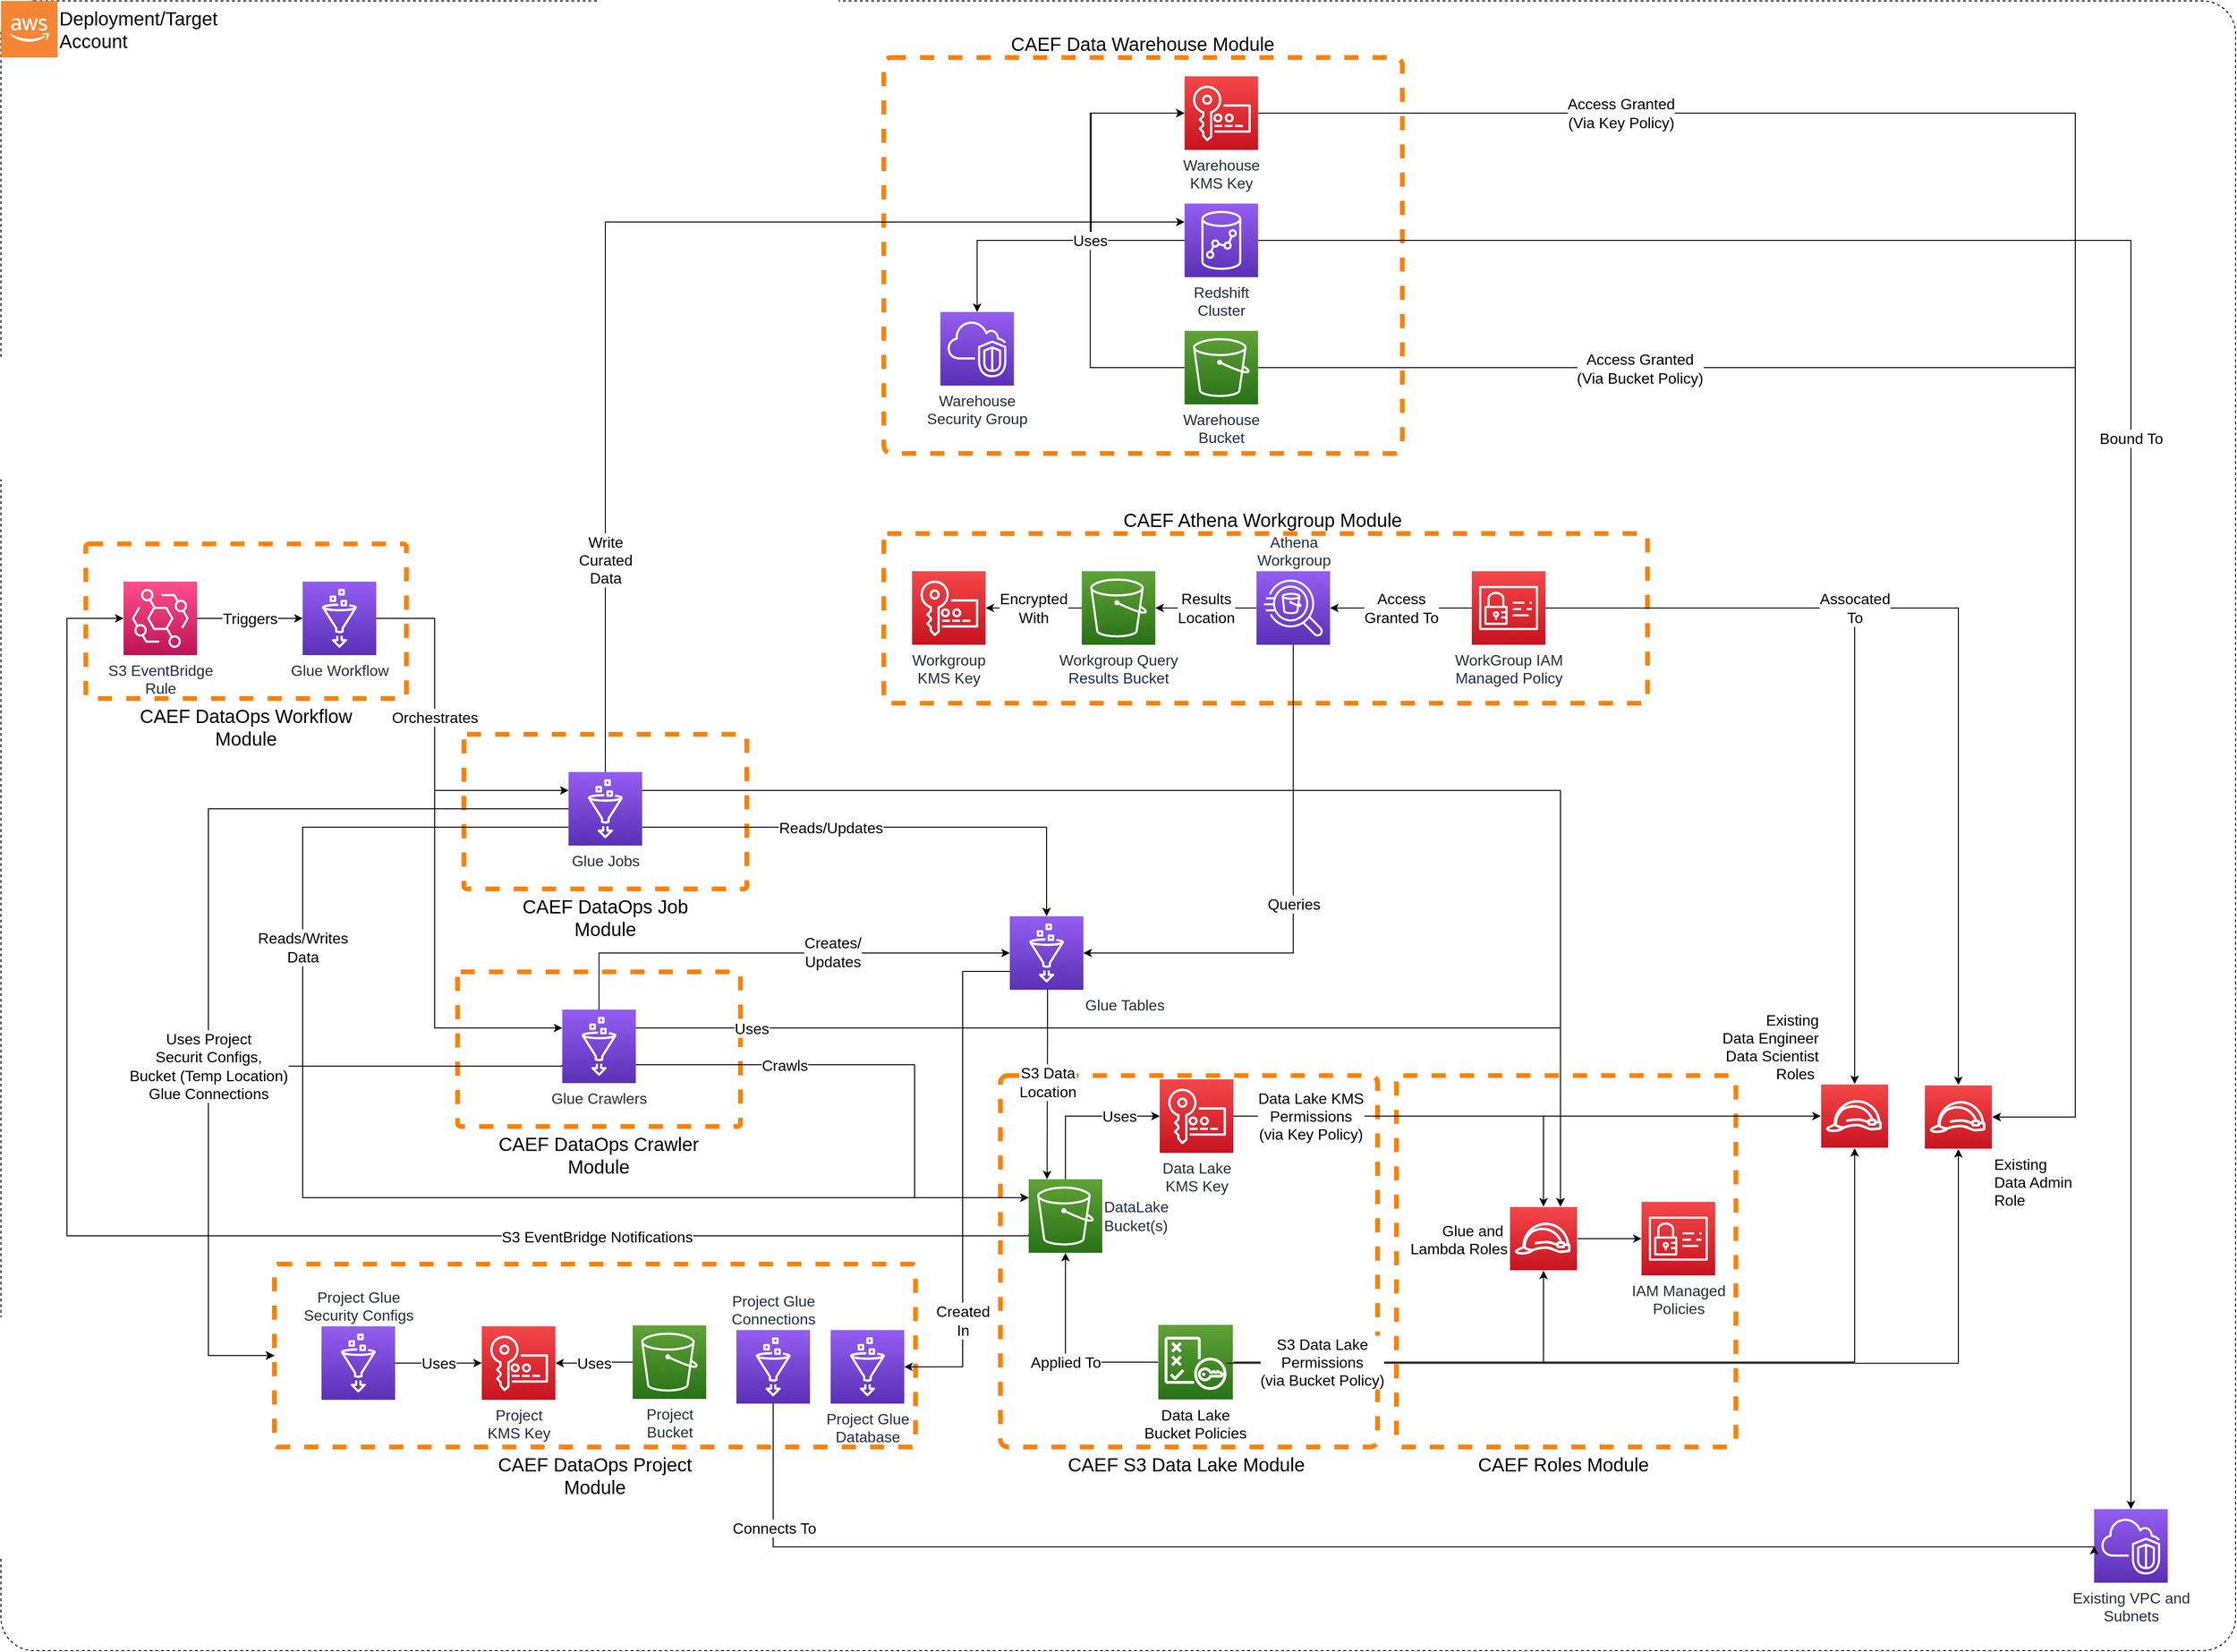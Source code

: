 <mxfile>
    <diagram id="n5W9dpHo_4uRlmlUV37y" name="overall_architecture">
        <mxGraphModel dx="3888" dy="2170" grid="1" gridSize="10" guides="1" tooltips="1" connect="1" arrows="1" fold="1" page="1" pageScale="1" pageWidth="1700" pageHeight="1100" background="#FFFFFF" math="0" shadow="0">
            <root>
                <mxCell id="0"/>
                <mxCell id="1" parent="0"/>
                <mxCell id="Vt560z4J3A8kVG_z0Vwq-2" value="" style="rounded=1;whiteSpace=wrap;html=1;fontSize=20;fillColor=none;arcSize=2;dashed=1;" parent="1" vertex="1">
                    <mxGeometry x="-740" y="-460" width="2370" height="1750" as="geometry"/>
                </mxCell>
                <mxCell id="ovkYKileRyW49yaKTwEr-51" value="CAEF DataOps Project&lt;br&gt;Module" style="rounded=1;whiteSpace=wrap;html=1;fontSize=20;fillColor=none;arcSize=2;dashed=1;labelPosition=center;verticalLabelPosition=bottom;align=center;verticalAlign=top;strokeColor=#FF8000;strokeWidth=5;" parent="1" vertex="1">
                    <mxGeometry x="-450" y="880" width="680" height="194" as="geometry"/>
                </mxCell>
                <mxCell id="ovkYKileRyW49yaKTwEr-63" value="CAEF DataOps Crawler&lt;br&gt;Module" style="rounded=1;whiteSpace=wrap;html=1;fontSize=20;fillColor=none;arcSize=2;dashed=1;labelPosition=center;verticalLabelPosition=bottom;align=center;verticalAlign=top;strokeColor=#FF8000;strokeWidth=5;" parent="1" vertex="1">
                    <mxGeometry x="-255.67" y="570" width="300" height="164" as="geometry"/>
                </mxCell>
                <mxCell id="19" value="CAEF Athena Workgroup Module&amp;nbsp;" style="rounded=1;whiteSpace=wrap;html=1;fontSize=20;fillColor=none;arcSize=2;dashed=1;labelPosition=center;verticalLabelPosition=top;align=center;verticalAlign=bottom;strokeColor=#FF8000;strokeWidth=5;" parent="1" vertex="1">
                    <mxGeometry x="196.31" y="105" width="810" height="180" as="geometry"/>
                </mxCell>
                <mxCell id="Vt560z4J3A8kVG_z0Vwq-3" value="CAEF S3 Data Lake Module&amp;nbsp;" style="rounded=1;whiteSpace=wrap;html=1;fontSize=20;fillColor=none;arcSize=2;dashed=1;labelPosition=center;verticalLabelPosition=bottom;align=center;verticalAlign=top;strokeColor=#FF8000;strokeWidth=5;" parent="1" vertex="1">
                    <mxGeometry x="320" y="680" width="400" height="394" as="geometry"/>
                </mxCell>
                <mxCell id="13" value="CAEF Roles Module&amp;nbsp;" style="rounded=1;whiteSpace=wrap;html=1;fontSize=20;fillColor=none;arcSize=2;dashed=1;labelPosition=center;verticalLabelPosition=bottom;align=center;verticalAlign=top;strokeColor=#FF8000;strokeWidth=5;" parent="1" vertex="1">
                    <mxGeometry x="740" y="680" width="360" height="394" as="geometry"/>
                </mxCell>
                <mxCell id="Vt560z4J3A8kVG_z0Vwq-4" value="Deployment/Target&lt;br style=&quot;font-size: 20px;&quot;&gt;Account" style="outlineConnect=0;dashed=0;verticalLabelPosition=middle;verticalAlign=middle;align=left;html=1;shape=mxgraph.aws3.cloud_2;fillColor=#F58534;gradientColor=none;labelPosition=right;fontSize=20;" parent="1" vertex="1">
                    <mxGeometry x="-740" y="-460" width="60" height="60" as="geometry"/>
                </mxCell>
                <mxCell id="32" style="edgeStyle=orthogonalEdgeStyle;rounded=0;html=1;fontSize=16;entryX=0;entryY=0.5;entryDx=0;entryDy=0;" parent="1" source="Vt560z4J3A8kVG_z0Vwq-15" target="29" edge="1">
                    <mxGeometry relative="1" as="geometry"/>
                </mxCell>
                <mxCell id="Vt560z4J3A8kVG_z0Vwq-15" value="Data Lake&lt;br&gt;KMS Key" style="sketch=0;points=[[0,0,0],[0.25,0,0],[0.5,0,0],[0.75,0,0],[1,0,0],[0,1,0],[0.25,1,0],[0.5,1,0],[0.75,1,0],[1,1,0],[0,0.25,0],[0,0.5,0],[0,0.75,0],[1,0.25,0],[1,0.5,0],[1,0.75,0]];outlineConnect=0;fontColor=#232F3E;gradientColor=#F54749;gradientDirection=north;fillColor=#C7131F;strokeColor=#ffffff;dashed=0;verticalLabelPosition=bottom;verticalAlign=top;align=center;html=1;fontSize=16;fontStyle=0;aspect=fixed;shape=mxgraph.aws4.resourceIcon;resIcon=mxgraph.aws4.key_management_service;" parent="1" vertex="1">
                    <mxGeometry x="489" y="684" width="78" height="78" as="geometry"/>
                </mxCell>
                <mxCell id="Vt560z4J3A8kVG_z0Vwq-23" value="Uses" style="edgeStyle=orthogonalEdgeStyle;rounded=0;orthogonalLoop=1;jettySize=auto;html=1;fontSize=16;" parent="1" source="Vt560z4J3A8kVG_z0Vwq-16" target="Vt560z4J3A8kVG_z0Vwq-15" edge="1">
                    <mxGeometry x="0.487" relative="1" as="geometry">
                        <Array as="points">
                            <mxPoint x="389" y="723"/>
                        </Array>
                        <mxPoint as="offset"/>
                    </mxGeometry>
                </mxCell>
                <mxCell id="QERdjbKlHxU9eF_ijyQA-61" value="S3 EventBridge Notifications" style="edgeStyle=orthogonalEdgeStyle;rounded=0;html=1;entryX=0;entryY=0.5;entryDx=0;entryDy=0;entryPerimeter=0;fontSize=16;exitX=0;exitY=0.75;exitDx=0;exitDy=0;exitPerimeter=0;" parent="1" source="Vt560z4J3A8kVG_z0Vwq-16" target="QERdjbKlHxU9eF_ijyQA-59" edge="1">
                    <mxGeometry x="-0.47" y="1" relative="1" as="geometry">
                        <Array as="points">
                            <mxPoint x="-670" y="850"/>
                            <mxPoint x="-670" y="195"/>
                        </Array>
                        <mxPoint as="offset"/>
                    </mxGeometry>
                </mxCell>
                <mxCell id="Vt560z4J3A8kVG_z0Vwq-16" value="DataLake&lt;br&gt;Bucket(s)" style="sketch=0;points=[[0,0,0],[0.25,0,0],[0.5,0,0],[0.75,0,0],[1,0,0],[0,1,0],[0.25,1,0],[0.5,1,0],[0.75,1,0],[1,1,0],[0,0.25,0],[0,0.5,0],[0,0.75,0],[1,0.25,0],[1,0.5,0],[1,0.75,0]];outlineConnect=0;fontColor=#232F3E;gradientColor=#60A337;gradientDirection=north;fillColor=#277116;strokeColor=#ffffff;dashed=0;verticalLabelPosition=middle;verticalAlign=middle;align=left;html=1;fontSize=16;fontStyle=0;aspect=fixed;shape=mxgraph.aws4.resourceIcon;resIcon=mxgraph.aws4.s3;labelPosition=right;" parent="1" vertex="1">
                    <mxGeometry x="350" y="790" width="78" height="78" as="geometry"/>
                </mxCell>
                <mxCell id="temhnbDpD8ueiIC_QQ7--4" value="Data Lake&#10;Bucket Policies" style="group;labelPosition=center;verticalLabelPosition=bottom;align=center;verticalAlign=top;fontSize=16;" parent="1" vertex="1" connectable="0">
                    <mxGeometry x="487" y="944" width="80" height="80" as="geometry"/>
                </mxCell>
                <mxCell id="temhnbDpD8ueiIC_QQ7--3" value="" style="whiteSpace=wrap;html=1;aspect=fixed;fontSize=16;verticalAlign=top;fillColor=#277116;strokeColor=#ffffff;fontColor=#232F3E;sketch=0;gradientColor=#60A337;gradientDirection=north;dashed=0;fontStyle=0;" parent="temhnbDpD8ueiIC_QQ7--4" vertex="1">
                    <mxGeometry width="80" height="80" as="geometry"/>
                </mxCell>
                <mxCell id="temhnbDpD8ueiIC_QQ7--2" value="" style="sketch=0;outlineConnect=0;dashed=0;verticalLabelPosition=bottom;verticalAlign=top;align=center;html=1;fontSize=16;fontStyle=0;aspect=fixed;pointerEvents=1;shape=mxgraph.aws4.policy;gradientDirection=north;" parent="temhnbDpD8ueiIC_QQ7--4" vertex="1">
                    <mxGeometry x="7.11" y="13" width="65.78" height="56.5" as="geometry"/>
                </mxCell>
                <mxCell id="temhnbDpD8ueiIC_QQ7--7" value="Applied To" style="edgeStyle=orthogonalEdgeStyle;rounded=0;orthogonalLoop=1;jettySize=auto;html=1;fontSize=16;" parent="1" source="temhnbDpD8ueiIC_QQ7--3" target="Vt560z4J3A8kVG_z0Vwq-16" edge="1">
                    <mxGeometry x="-0.084" relative="1" as="geometry">
                        <mxPoint as="offset"/>
                    </mxGeometry>
                </mxCell>
                <mxCell id="temhnbDpD8ueiIC_QQ7--17" value="Glue and &#10;Lambda Roles" style="group;labelPosition=left;verticalLabelPosition=middle;align=right;verticalAlign=middle;fontSize=16;" parent="1" vertex="1" connectable="0">
                    <mxGeometry x="860" y="819" width="72" height="68" as="geometry"/>
                </mxCell>
                <mxCell id="temhnbDpD8ueiIC_QQ7--18" value="" style="rounded=0;whiteSpace=wrap;html=1;verticalAlign=top;fillColor=#C7131F;strokeColor=#ffffff;fontColor=#232F3E;sketch=0;gradientColor=#F54749;gradientDirection=north;dashed=0;fontStyle=0;" parent="temhnbDpD8ueiIC_QQ7--17" vertex="1">
                    <mxGeometry width="72" height="68" as="geometry"/>
                </mxCell>
                <mxCell id="temhnbDpD8ueiIC_QQ7--19" value="" style="sketch=0;outlineConnect=0;dashed=0;verticalLabelPosition=bottom;verticalAlign=top;align=center;html=1;fontSize=12;fontStyle=0;aspect=fixed;pointerEvents=1;shape=mxgraph.aws4.role;" parent="temhnbDpD8ueiIC_QQ7--17" vertex="1">
                    <mxGeometry x="5" y="17" width="60.27" height="34" as="geometry"/>
                </mxCell>
                <mxCell id="14" value="IAM Managed&lt;br style=&quot;font-size: 16px;&quot;&gt;Policies" style="sketch=0;points=[[0,0,0],[0.25,0,0],[0.5,0,0],[0.75,0,0],[1,0,0],[0,1,0],[0.25,1,0],[0.5,1,0],[0.75,1,0],[1,1,0],[0,0.25,0],[0,0.5,0],[0,0.75,0],[1,0.25,0],[1,0.5,0],[1,0.75,0]];outlineConnect=0;fontColor=#232F3E;gradientColor=#F54749;gradientDirection=north;fillColor=#C7131F;strokeColor=#ffffff;dashed=0;verticalLabelPosition=bottom;verticalAlign=top;align=center;html=1;fontSize=16;fontStyle=0;aspect=fixed;shape=mxgraph.aws4.resourceIcon;resIcon=mxgraph.aws4.identity_and_access_management;" parent="1" vertex="1">
                    <mxGeometry x="1000" y="814" width="78" height="78" as="geometry"/>
                </mxCell>
                <mxCell id="17" style="edgeStyle=orthogonalEdgeStyle;rounded=0;html=1;fontSize=16;exitX=1;exitY=0.5;exitDx=0;exitDy=0;" parent="1" source="temhnbDpD8ueiIC_QQ7--18" target="14" edge="1">
                    <mxGeometry relative="1" as="geometry"/>
                </mxCell>
                <mxCell id="24" value="Access&lt;br&gt;Granted To" style="edgeStyle=orthogonalEdgeStyle;rounded=0;html=1;fontSize=16;" parent="1" source="18" target="23" edge="1">
                    <mxGeometry relative="1" as="geometry"/>
                </mxCell>
                <mxCell id="51" style="edgeStyle=orthogonalEdgeStyle;rounded=0;html=1;entryX=0.5;entryY=0;entryDx=0;entryDy=0;fontSize=16;" parent="1" source="18" target="48" edge="1">
                    <mxGeometry relative="1" as="geometry"/>
                </mxCell>
                <mxCell id="18" value="WorkGroup IAM&lt;br&gt;Managed Policy" style="sketch=0;points=[[0,0,0],[0.25,0,0],[0.5,0,0],[0.75,0,0],[1,0,0],[0,1,0],[0.25,1,0],[0.5,1,0],[0.75,1,0],[1,1,0],[0,0.25,0],[0,0.5,0],[0,0.75,0],[1,0.25,0],[1,0.5,0],[1,0.75,0]];outlineConnect=0;fontColor=#232F3E;gradientColor=#F54749;gradientDirection=north;fillColor=#C7131F;strokeColor=#ffffff;dashed=0;verticalLabelPosition=bottom;verticalAlign=top;align=center;html=1;fontSize=16;fontStyle=0;aspect=fixed;shape=mxgraph.aws4.resourceIcon;resIcon=mxgraph.aws4.identity_and_access_management;labelPosition=center;" parent="1" vertex="1">
                    <mxGeometry x="820" y="145" width="78" height="78" as="geometry"/>
                </mxCell>
                <mxCell id="27" value="Encrypted&lt;br&gt;With" style="edgeStyle=orthogonalEdgeStyle;rounded=0;html=1;entryX=1;entryY=0.5;entryDx=0;entryDy=0;entryPerimeter=0;fontSize=16;" parent="1" source="20" target="22" edge="1">
                    <mxGeometry relative="1" as="geometry"/>
                </mxCell>
                <mxCell id="20" value="Workgroup Query&lt;br&gt;Results Bucket" style="sketch=0;points=[[0,0,0],[0.25,0,0],[0.5,0,0],[0.75,0,0],[1,0,0],[0,1,0],[0.25,1,0],[0.5,1,0],[0.75,1,0],[1,1,0],[0,0.25,0],[0,0.5,0],[0,0.75,0],[1,0.25,0],[1,0.5,0],[1,0.75,0]];outlineConnect=0;fontColor=#232F3E;gradientColor=#60A337;gradientDirection=north;fillColor=#277116;strokeColor=#ffffff;dashed=0;verticalLabelPosition=bottom;verticalAlign=top;align=center;html=1;fontSize=16;fontStyle=0;aspect=fixed;shape=mxgraph.aws4.resourceIcon;resIcon=mxgraph.aws4.s3;labelPosition=center;" parent="1" vertex="1">
                    <mxGeometry x="406.31" y="145" width="78" height="78" as="geometry"/>
                </mxCell>
                <mxCell id="22" value="Workgroup&lt;br&gt;KMS Key" style="sketch=0;points=[[0,0,0],[0.25,0,0],[0.5,0,0],[0.75,0,0],[1,0,0],[0,1,0],[0.25,1,0],[0.5,1,0],[0.75,1,0],[1,1,0],[0,0.25,0],[0,0.5,0],[0,0.75,0],[1,0.25,0],[1,0.5,0],[1,0.75,0]];outlineConnect=0;fontColor=#232F3E;gradientColor=#F54749;gradientDirection=north;fillColor=#C7131F;strokeColor=#ffffff;dashed=0;verticalLabelPosition=bottom;verticalAlign=top;align=center;html=1;fontSize=16;fontStyle=0;aspect=fixed;shape=mxgraph.aws4.resourceIcon;resIcon=mxgraph.aws4.key_management_service;" parent="1" vertex="1">
                    <mxGeometry x="226.31" y="145" width="78" height="78" as="geometry"/>
                </mxCell>
                <mxCell id="26" value="Results&lt;br&gt;Location" style="edgeStyle=orthogonalEdgeStyle;rounded=0;html=1;fontSize=16;" parent="1" source="23" target="20" edge="1">
                    <mxGeometry relative="1" as="geometry"/>
                </mxCell>
                <mxCell id="ovkYKileRyW49yaKTwEr-76" value="Queries" style="edgeStyle=orthogonalEdgeStyle;rounded=0;html=1;fontSize=16;" parent="1" source="23" target="34" edge="1">
                    <mxGeometry relative="1" as="geometry">
                        <Array as="points">
                            <mxPoint x="631" y="550"/>
                        </Array>
                    </mxGeometry>
                </mxCell>
                <mxCell id="23" value="Athena&lt;br style=&quot;font-size: 16px;&quot;&gt;Workgroup" style="sketch=0;points=[[0,0,0],[0.25,0,0],[0.5,0,0],[0.75,0,0],[1,0,0],[0,1,0],[0.25,1,0],[0.5,1,0],[0.75,1,0],[1,1,0],[0,0.25,0],[0,0.5,0],[0,0.75,0],[1,0.25,0],[1,0.5,0],[1,0.75,0]];outlineConnect=0;fontColor=#232F3E;gradientColor=#945DF2;gradientDirection=north;fillColor=#5A30B5;strokeColor=#ffffff;dashed=0;verticalLabelPosition=top;verticalAlign=bottom;align=center;html=1;fontSize=16;fontStyle=0;aspect=fixed;shape=mxgraph.aws4.resourceIcon;resIcon=mxgraph.aws4.athena;labelPosition=center;" parent="1" vertex="1">
                    <mxGeometry x="591.62" y="145" width="78" height="78" as="geometry"/>
                </mxCell>
                <mxCell id="28" value="Existing &#10;Data Engineer&#10;Data Scientist&#10;Roles " style="group;labelPosition=left;verticalLabelPosition=top;align=right;verticalAlign=bottom;fontSize=16;" parent="1" vertex="1" connectable="0">
                    <mxGeometry x="1190" y="689" width="72" height="68" as="geometry"/>
                </mxCell>
                <mxCell id="29" value="" style="rounded=0;whiteSpace=wrap;html=1;verticalAlign=top;fillColor=#C7131F;strokeColor=#ffffff;fontColor=#232F3E;sketch=0;gradientColor=#F54749;gradientDirection=north;dashed=0;fontStyle=0;" parent="28" vertex="1">
                    <mxGeometry width="72" height="68" as="geometry"/>
                </mxCell>
                <mxCell id="30" value="" style="sketch=0;outlineConnect=0;dashed=0;verticalLabelPosition=bottom;verticalAlign=top;align=center;html=1;fontSize=12;fontStyle=0;aspect=fixed;pointerEvents=1;shape=mxgraph.aws4.role;" parent="28" vertex="1">
                    <mxGeometry x="5" y="17" width="60.27" height="34" as="geometry"/>
                </mxCell>
                <mxCell id="11" value="Data Lake KMS &lt;br style=&quot;font-size: 16px;&quot;&gt;Permissions &lt;br&gt;(via Key Policy)" style="edgeStyle=orthogonalEdgeStyle;html=1;entryX=0.5;entryY=0;entryDx=0;entryDy=0;rounded=0;fontSize=16;" parent="1" source="Vt560z4J3A8kVG_z0Vwq-15" target="temhnbDpD8ueiIC_QQ7--18" edge="1">
                    <mxGeometry x="-0.609" relative="1" as="geometry">
                        <Array as="points">
                            <mxPoint x="896" y="723"/>
                        </Array>
                        <mxPoint x="-1" as="offset"/>
                    </mxGeometry>
                </mxCell>
                <mxCell id="33" style="edgeStyle=orthogonalEdgeStyle;rounded=0;html=1;entryX=0.5;entryY=1;entryDx=0;entryDy=0;fontSize=16;exitX=1;exitY=0.5;exitDx=0;exitDy=0;" parent="1" source="temhnbDpD8ueiIC_QQ7--3" target="29" edge="1">
                    <mxGeometry relative="1" as="geometry">
                        <mxPoint x="550" y="880" as="sourcePoint"/>
                    </mxGeometry>
                </mxCell>
                <mxCell id="ovkYKileRyW49yaKTwEr-60" value="Created &lt;br&gt;In" style="edgeStyle=orthogonalEdgeStyle;rounded=0;html=1;entryX=1;entryY=0.5;entryDx=0;entryDy=0;entryPerimeter=0;fontSize=16;exitX=0;exitY=0.75;exitDx=0;exitDy=0;exitPerimeter=0;" parent="1" source="34" target="ovkYKileRyW49yaKTwEr-55" edge="1">
                    <mxGeometry x="0.582" relative="1" as="geometry">
                        <Array as="points">
                            <mxPoint x="280" y="570"/>
                            <mxPoint x="280" y="989"/>
                        </Array>
                        <mxPoint as="offset"/>
                    </mxGeometry>
                </mxCell>
                <mxCell id="ovkYKileRyW49yaKTwEr-61" value="S3 Data &lt;br&gt;Location" style="edgeStyle=orthogonalEdgeStyle;rounded=0;html=1;entryX=0.25;entryY=0;entryDx=0;entryDy=0;entryPerimeter=0;fontSize=16;" parent="1" source="34" target="Vt560z4J3A8kVG_z0Vwq-16" edge="1">
                    <mxGeometry x="-0.013" relative="1" as="geometry">
                        <mxPoint x="369.5" y="774" as="targetPoint"/>
                        <Array as="points">
                            <mxPoint x="370" y="620"/>
                            <mxPoint x="370" y="620"/>
                        </Array>
                        <mxPoint y="-1" as="offset"/>
                    </mxGeometry>
                </mxCell>
                <mxCell id="34" value="Glue Tables" style="sketch=0;points=[[0,0,0],[0.25,0,0],[0.5,0,0],[0.75,0,0],[1,0,0],[0,1,0],[0.25,1,0],[0.5,1,0],[0.75,1,0],[1,1,0],[0,0.25,0],[0,0.5,0],[0,0.75,0],[1,0.25,0],[1,0.5,0],[1,0.75,0]];outlineConnect=0;fontColor=#232F3E;gradientColor=#945DF2;gradientDirection=north;fillColor=#5A30B5;strokeColor=#ffffff;dashed=0;verticalLabelPosition=bottom;verticalAlign=top;align=left;html=1;fontSize=16;fontStyle=0;aspect=fixed;shape=mxgraph.aws4.resourceIcon;resIcon=mxgraph.aws4.glue;labelPosition=right;" parent="1" vertex="1">
                    <mxGeometry x="330" y="511" width="78" height="78" as="geometry"/>
                </mxCell>
                <mxCell id="35" value="CAEF Data Warehouse Module" style="rounded=1;whiteSpace=wrap;html=1;fontSize=20;fillColor=none;arcSize=2;dashed=1;labelPosition=center;verticalLabelPosition=top;align=center;verticalAlign=bottom;strokeColor=#FF8000;strokeWidth=5;" parent="1" vertex="1">
                    <mxGeometry x="196.31" y="-400" width="550" height="420" as="geometry"/>
                </mxCell>
                <mxCell id="45" value="Access Granted&lt;br style=&quot;font-size: 16px;&quot;&gt;(Via Key Policy)" style="edgeStyle=orthogonalEdgeStyle;html=1;rounded=0;entryX=1;entryY=0.5;entryDx=0;entryDy=0;fontSize=16;" parent="1" source="36" target="48" edge="1">
                    <mxGeometry x="-0.619" relative="1" as="geometry">
                        <mxPoint x="1270" y="690" as="targetPoint"/>
                        <Array as="points">
                            <mxPoint x="1460" y="-341"/>
                            <mxPoint x="1460" y="724"/>
                        </Array>
                        <mxPoint as="offset"/>
                    </mxGeometry>
                </mxCell>
                <mxCell id="36" value="Warehouse&lt;br&gt;KMS Key" style="sketch=0;points=[[0,0,0],[0.25,0,0],[0.5,0,0],[0.75,0,0],[1,0,0],[0,1,0],[0.25,1,0],[0.5,1,0],[0.75,1,0],[1,1,0],[0,0.25,0],[0,0.5,0],[0,0.75,0],[1,0.25,0],[1,0.5,0],[1,0.75,0]];outlineConnect=0;fontColor=#232F3E;gradientColor=#F54749;gradientDirection=north;fillColor=#C7131F;strokeColor=#ffffff;dashed=0;verticalLabelPosition=bottom;verticalAlign=top;align=center;html=1;fontSize=16;fontStyle=0;aspect=fixed;shape=mxgraph.aws4.resourceIcon;resIcon=mxgraph.aws4.key_management_service;" parent="1" vertex="1">
                    <mxGeometry x="515.31" y="-380" width="78" height="78" as="geometry"/>
                </mxCell>
                <mxCell id="46" value="Access Granted&lt;br style=&quot;font-size: 16px;&quot;&gt;(Via Bucket Policy)" style="edgeStyle=orthogonalEdgeStyle;rounded=0;html=1;exitX=1;exitY=0.5;exitDx=0;exitDy=0;exitPerimeter=0;fontSize=16;entryX=1;entryY=0.5;entryDx=0;entryDy=0;" parent="1" source="37" target="48" edge="1">
                    <mxGeometry x="-0.537" y="-1" relative="1" as="geometry">
                        <mxPoint x="1380" y="724" as="targetPoint"/>
                        <Array as="points">
                            <mxPoint x="1460" y="-71"/>
                            <mxPoint x="1460" y="724"/>
                        </Array>
                        <mxPoint as="offset"/>
                    </mxGeometry>
                </mxCell>
                <mxCell id="37" value="Warehouse&lt;br&gt;Bucket" style="sketch=0;points=[[0,0,0],[0.25,0,0],[0.5,0,0],[0.75,0,0],[1,0,0],[0,1,0],[0.25,1,0],[0.5,1,0],[0.75,1,0],[1,1,0],[0,0.25,0],[0,0.5,0],[0,0.75,0],[1,0.25,0],[1,0.5,0],[1,0.75,0]];outlineConnect=0;fontColor=#232F3E;gradientColor=#60A337;gradientDirection=north;fillColor=#277116;strokeColor=#ffffff;dashed=0;verticalLabelPosition=bottom;verticalAlign=top;align=center;html=1;fontSize=16;fontStyle=0;aspect=fixed;shape=mxgraph.aws4.resourceIcon;resIcon=mxgraph.aws4.s3;labelPosition=center;" parent="1" vertex="1">
                    <mxGeometry x="515.31" y="-110" width="78" height="78" as="geometry"/>
                </mxCell>
                <mxCell id="38" style="edgeStyle=orthogonalEdgeStyle;html=1;entryX=0;entryY=0.5;entryDx=0;entryDy=0;entryPerimeter=0;fontSize=16;rounded=0;" parent="1" source="41" target="36" edge="1">
                    <mxGeometry relative="1" as="geometry">
                        <Array as="points">
                            <mxPoint x="416.31" y="-206.0"/>
                            <mxPoint x="416.31" y="-341"/>
                        </Array>
                    </mxGeometry>
                </mxCell>
                <mxCell id="39" value="Bound To" style="edgeStyle=orthogonalEdgeStyle;rounded=0;html=1;fontSize=16;" parent="1" source="41" target="43" edge="1">
                    <mxGeometry relative="1" as="geometry"/>
                </mxCell>
                <mxCell id="40" style="edgeStyle=orthogonalEdgeStyle;rounded=0;html=1;fontSize=16;" parent="1" source="41" target="44" edge="1">
                    <mxGeometry relative="1" as="geometry"/>
                </mxCell>
                <mxCell id="41" value="Redshift&lt;br style=&quot;font-size: 16px;&quot;&gt;Cluster" style="sketch=0;points=[[0,0,0],[0.25,0,0],[0.5,0,0],[0.75,0,0],[1,0,0],[0,1,0],[0.25,1,0],[0.5,1,0],[0.75,1,0],[1,1,0],[0,0.25,0],[0,0.5,0],[0,0.75,0],[1,0.25,0],[1,0.5,0],[1,0.75,0]];outlineConnect=0;fontColor=#232F3E;gradientColor=#945DF2;gradientDirection=north;fillColor=#5A30B5;strokeColor=#ffffff;dashed=0;verticalLabelPosition=bottom;verticalAlign=top;align=center;html=1;fontSize=16;fontStyle=0;aspect=fixed;shape=mxgraph.aws4.resourceIcon;resIcon=mxgraph.aws4.redshift;" parent="1" vertex="1">
                    <mxGeometry x="515.31" y="-245" width="78" height="78" as="geometry"/>
                </mxCell>
                <mxCell id="42" value="Uses" style="edgeStyle=orthogonalEdgeStyle;rounded=0;orthogonalLoop=1;jettySize=auto;html=1;fontSize=16;entryX=0;entryY=0.5;entryDx=0;entryDy=0;entryPerimeter=0;" parent="1" source="37" target="36" edge="1">
                    <mxGeometry relative="1" as="geometry">
                        <Array as="points">
                            <mxPoint x="415.31" y="-71"/>
                            <mxPoint x="415.31" y="-341"/>
                        </Array>
                    </mxGeometry>
                </mxCell>
                <mxCell id="43" value="Existing VPC and&lt;br style=&quot;font-size: 16px;&quot;&gt;Subnets" style="sketch=0;points=[[0,0,0],[0.25,0,0],[0.5,0,0],[0.75,0,0],[1,0,0],[0,1,0],[0.25,1,0],[0.5,1,0],[0.75,1,0],[1,1,0],[0,0.25,0],[0,0.5,0],[0,0.75,0],[1,0.25,0],[1,0.5,0],[1,0.75,0]];outlineConnect=0;fontColor=#232F3E;gradientColor=#945DF2;gradientDirection=north;fillColor=#5A30B5;strokeColor=#ffffff;dashed=0;verticalLabelPosition=bottom;verticalAlign=top;align=center;html=1;fontSize=16;fontStyle=0;aspect=fixed;shape=mxgraph.aws4.resourceIcon;resIcon=mxgraph.aws4.vpc;" parent="1" vertex="1">
                    <mxGeometry x="1480" y="1140" width="78" height="78" as="geometry"/>
                </mxCell>
                <mxCell id="44" value="Warehouse&lt;br&gt;Security Group" style="sketch=0;points=[[0,0,0],[0.25,0,0],[0.5,0,0],[0.75,0,0],[1,0,0],[0,1,0],[0.25,1,0],[0.5,1,0],[0.75,1,0],[1,1,0],[0,0.25,0],[0,0.5,0],[0,0.75,0],[1,0.25,0],[1,0.5,0],[1,0.75,0]];outlineConnect=0;fontColor=#232F3E;gradientColor=#945DF2;gradientDirection=north;fillColor=#5A30B5;strokeColor=#ffffff;dashed=0;verticalLabelPosition=bottom;verticalAlign=top;align=center;html=1;fontSize=16;fontStyle=0;aspect=fixed;shape=mxgraph.aws4.resourceIcon;resIcon=mxgraph.aws4.vpc;" parent="1" vertex="1">
                    <mxGeometry x="256.31" y="-130" width="78" height="78" as="geometry"/>
                </mxCell>
                <mxCell id="47" value="Existing &#10;Data Admin&#10;Role " style="group;labelPosition=right;verticalLabelPosition=bottom;align=left;verticalAlign=top;fontSize=16;" parent="1" vertex="1" connectable="0">
                    <mxGeometry x="1300" y="690" width="72" height="68" as="geometry"/>
                </mxCell>
                <mxCell id="48" value="" style="rounded=0;whiteSpace=wrap;html=1;verticalAlign=top;fillColor=#C7131F;strokeColor=#ffffff;fontColor=#232F3E;sketch=0;gradientColor=#F54749;gradientDirection=north;dashed=0;fontStyle=0;" parent="47" vertex="1">
                    <mxGeometry width="72" height="68" as="geometry"/>
                </mxCell>
                <mxCell id="49" value="" style="sketch=0;outlineConnect=0;dashed=0;verticalLabelPosition=bottom;verticalAlign=top;align=center;html=1;fontSize=12;fontStyle=0;aspect=fixed;pointerEvents=1;shape=mxgraph.aws4.role;" parent="47" vertex="1">
                    <mxGeometry x="5" y="17" width="60.27" height="34" as="geometry"/>
                </mxCell>
                <mxCell id="50" style="edgeStyle=orthogonalEdgeStyle;rounded=0;html=1;entryX=0.5;entryY=1;entryDx=0;entryDy=0;fontSize=16;" parent="1" source="temhnbDpD8ueiIC_QQ7--2" target="48" edge="1">
                    <mxGeometry relative="1" as="geometry"/>
                </mxCell>
                <mxCell id="temhnbDpD8ueiIC_QQ7--16" value="S3 Data Lake&lt;br&gt;Permissions&lt;br&gt;(via Bucket Policy)" style="edgeStyle=orthogonalEdgeStyle;rounded=0;orthogonalLoop=1;jettySize=auto;html=1;fontSize=16;entryX=0.5;entryY=1;entryDx=0;entryDy=0;exitX=1;exitY=0.5;exitDx=0;exitDy=0;" parent="1" source="temhnbDpD8ueiIC_QQ7--3" target="temhnbDpD8ueiIC_QQ7--18" edge="1">
                    <mxGeometry x="-0.563" relative="1" as="geometry">
                        <mxPoint x="1" as="offset"/>
                    </mxGeometry>
                </mxCell>
                <mxCell id="ovkYKileRyW49yaKTwEr-52" value="Project&lt;br style=&quot;font-size: 16px&quot;&gt;KMS Key" style="sketch=0;points=[[0,0,0],[0.25,0,0],[0.5,0,0],[0.75,0,0],[1,0,0],[0,1,0],[0.25,1,0],[0.5,1,0],[0.75,1,0],[1,1,0],[0,0.25,0],[0,0.5,0],[0,0.75,0],[1,0.25,0],[1,0.5,0],[1,0.75,0]];outlineConnect=0;fontColor=#232F3E;gradientColor=#F54749;gradientDirection=north;fillColor=#C7131F;strokeColor=#ffffff;dashed=0;verticalLabelPosition=bottom;verticalAlign=top;align=center;html=1;fontSize=16;fontStyle=0;aspect=fixed;shape=mxgraph.aws4.resourceIcon;resIcon=mxgraph.aws4.key_management_service;labelPosition=center;" parent="1" vertex="1">
                    <mxGeometry x="-230" y="946" width="78" height="78" as="geometry"/>
                </mxCell>
                <mxCell id="ovkYKileRyW49yaKTwEr-53" value="Uses" style="edgeStyle=orthogonalEdgeStyle;rounded=0;orthogonalLoop=1;jettySize=auto;html=1;fontSize=16;" parent="1" source="ovkYKileRyW49yaKTwEr-54" target="ovkYKileRyW49yaKTwEr-52" edge="1">
                    <mxGeometry relative="1" as="geometry"/>
                </mxCell>
                <mxCell id="ovkYKileRyW49yaKTwEr-54" value="Project&lt;br&gt;Bucket" style="sketch=0;points=[[0,0,0],[0.25,0,0],[0.5,0,0],[0.75,0,0],[1,0,0],[0,1,0],[0.25,1,0],[0.5,1,0],[0.75,1,0],[1,1,0],[0,0.25,0],[0,0.5,0],[0,0.75,0],[1,0.25,0],[1,0.5,0],[1,0.75,0]];outlineConnect=0;fontColor=#232F3E;gradientColor=#60A337;gradientDirection=north;fillColor=#277116;strokeColor=#ffffff;dashed=0;verticalLabelPosition=bottom;verticalAlign=top;align=center;html=1;fontSize=16;fontStyle=0;aspect=fixed;shape=mxgraph.aws4.resourceIcon;resIcon=mxgraph.aws4.s3;" parent="1" vertex="1">
                    <mxGeometry x="-70" y="945" width="78" height="78" as="geometry"/>
                </mxCell>
                <mxCell id="ovkYKileRyW49yaKTwEr-55" value="Project Glue&lt;br style=&quot;font-size: 16px&quot;&gt;Database" style="sketch=0;points=[[0,0,0],[0.25,0,0],[0.5,0,0],[0.75,0,0],[1,0,0],[0,1,0],[0.25,1,0],[0.5,1,0],[0.75,1,0],[1,1,0],[0,0.25,0],[0,0.5,0],[0,0.75,0],[1,0.25,0],[1,0.5,0],[1,0.75,0]];outlineConnect=0;fontColor=#232F3E;gradientColor=#945DF2;gradientDirection=north;fillColor=#5A30B5;strokeColor=#ffffff;dashed=0;verticalLabelPosition=bottom;verticalAlign=top;align=center;html=1;fontSize=16;fontStyle=0;aspect=fixed;shape=mxgraph.aws4.resourceIcon;resIcon=mxgraph.aws4.glue;labelPosition=center;" parent="1" vertex="1">
                    <mxGeometry x="140" y="950" width="78" height="78" as="geometry"/>
                </mxCell>
                <mxCell id="ovkYKileRyW49yaKTwEr-56" value="Uses" style="edgeStyle=none;html=1;fontSize=16;" parent="1" source="ovkYKileRyW49yaKTwEr-57" target="ovkYKileRyW49yaKTwEr-52" edge="1">
                    <mxGeometry relative="1" as="geometry"/>
                </mxCell>
                <mxCell id="ovkYKileRyW49yaKTwEr-57" value="Project Glue&lt;br&gt;Security Configs" style="sketch=0;points=[[0,0,0],[0.25,0,0],[0.5,0,0],[0.75,0,0],[1,0,0],[0,1,0],[0.25,1,0],[0.5,1,0],[0.75,1,0],[1,1,0],[0,0.25,0],[0,0.5,0],[0,0.75,0],[1,0.25,0],[1,0.5,0],[1,0.75,0]];outlineConnect=0;fontColor=#232F3E;gradientColor=#945DF2;gradientDirection=north;fillColor=#5A30B5;strokeColor=#ffffff;dashed=0;verticalLabelPosition=top;verticalAlign=bottom;align=center;html=1;fontSize=16;fontStyle=0;aspect=fixed;shape=mxgraph.aws4.resourceIcon;resIcon=mxgraph.aws4.glue;labelPosition=center;" parent="1" vertex="1">
                    <mxGeometry x="-400" y="946" width="78" height="78" as="geometry"/>
                </mxCell>
                <mxCell id="ovkYKileRyW49yaKTwEr-59" value="Connects To" style="edgeStyle=orthogonalEdgeStyle;rounded=0;html=1;entryX=0;entryY=0.5;entryDx=0;entryDy=0;entryPerimeter=0;fontSize=16;" parent="1" source="ovkYKileRyW49yaKTwEr-58" target="43" edge="1">
                    <mxGeometry x="-0.83" y="1" relative="1" as="geometry">
                        <Array as="points">
                            <mxPoint x="139" y="1180"/>
                            <mxPoint x="1470" y="1180"/>
                        </Array>
                        <mxPoint as="offset"/>
                    </mxGeometry>
                </mxCell>
                <mxCell id="ovkYKileRyW49yaKTwEr-58" value="Project Glue&lt;br&gt;Connections" style="sketch=0;points=[[0,0,0],[0.25,0,0],[0.5,0,0],[0.75,0,0],[1,0,0],[0,1,0],[0.25,1,0],[0.5,1,0],[0.75,1,0],[1,1,0],[0,0.25,0],[0,0.5,0],[0,0.75,0],[1,0.25,0],[1,0.5,0],[1,0.75,0]];outlineConnect=0;fontColor=#232F3E;gradientColor=#945DF2;gradientDirection=north;fillColor=#5A30B5;strokeColor=#ffffff;dashed=0;verticalLabelPosition=top;verticalAlign=bottom;align=center;html=1;fontSize=16;fontStyle=0;aspect=fixed;shape=mxgraph.aws4.resourceIcon;resIcon=mxgraph.aws4.glue;labelPosition=center;" parent="1" vertex="1">
                    <mxGeometry x="40" y="950" width="78" height="78" as="geometry"/>
                </mxCell>
                <mxCell id="ovkYKileRyW49yaKTwEr-64" value="Creates/&lt;br&gt;Updates" style="edgeStyle=orthogonalEdgeStyle;rounded=0;html=1;entryX=0;entryY=0.5;entryDx=0;entryDy=0;entryPerimeter=0;fontSize=16;exitX=0.5;exitY=0;exitDx=0;exitDy=0;exitPerimeter=0;" parent="1" source="ovkYKileRyW49yaKTwEr-62" target="34" edge="1">
                    <mxGeometry x="0.243" relative="1" as="geometry">
                        <mxPoint x="-620" y="610" as="sourcePoint"/>
                        <mxPoint x="60.0" y="596.5" as="targetPoint"/>
                        <Array as="points">
                            <mxPoint x="-106" y="550"/>
                        </Array>
                        <mxPoint y="-1" as="offset"/>
                    </mxGeometry>
                </mxCell>
                <mxCell id="ovkYKileRyW49yaKTwEr-65" value="Crawls" style="edgeStyle=orthogonalEdgeStyle;rounded=0;html=1;fontSize=16;exitX=1;exitY=0.75;exitDx=0;exitDy=0;exitPerimeter=0;entryX=0;entryY=0.25;entryDx=0;entryDy=0;entryPerimeter=0;" parent="1" source="ovkYKileRyW49yaKTwEr-62" target="Vt560z4J3A8kVG_z0Vwq-16" edge="1">
                    <mxGeometry x="-0.436" relative="1" as="geometry">
                        <mxPoint x="-50" y="670" as="sourcePoint"/>
                        <mxPoint x="350" y="834" as="targetPoint"/>
                        <Array as="points">
                            <mxPoint x="229" y="668"/>
                            <mxPoint x="229" y="810"/>
                        </Array>
                        <mxPoint as="offset"/>
                    </mxGeometry>
                </mxCell>
                <mxCell id="ovkYKileRyW49yaKTwEr-72" style="edgeStyle=orthogonalEdgeStyle;rounded=0;html=1;fontSize=16;exitX=0;exitY=0.75;exitDx=0;exitDy=0;exitPerimeter=0;entryX=0;entryY=0.5;entryDx=0;entryDy=0;" parent="1" source="ovkYKileRyW49yaKTwEr-62" target="ovkYKileRyW49yaKTwEr-51" edge="1">
                    <mxGeometry relative="1" as="geometry">
                        <mxPoint x="-120" y="880" as="targetPoint"/>
                        <Array as="points">
                            <mxPoint x="-520" y="670"/>
                            <mxPoint x="-520" y="977"/>
                        </Array>
                    </mxGeometry>
                </mxCell>
                <mxCell id="ovkYKileRyW49yaKTwEr-62" value="Glue Crawlers" style="sketch=0;points=[[0,0,0],[0.25,0,0],[0.5,0,0],[0.75,0,0],[1,0,0],[0,1,0],[0.25,1,0],[0.5,1,0],[0.75,1,0],[1,1,0],[0,0.25,0],[0,0.5,0],[0,0.75,0],[1,0.25,0],[1,0.5,0],[1,0.75,0]];outlineConnect=0;fontColor=#232F3E;gradientColor=#945DF2;gradientDirection=north;fillColor=#5A30B5;strokeColor=#ffffff;dashed=0;verticalLabelPosition=bottom;verticalAlign=top;align=center;html=1;fontSize=16;fontStyle=0;aspect=fixed;shape=mxgraph.aws4.resourceIcon;resIcon=mxgraph.aws4.glue;" parent="1" vertex="1">
                    <mxGeometry x="-144.67" y="610" width="78" height="78" as="geometry"/>
                </mxCell>
                <mxCell id="ovkYKileRyW49yaKTwEr-68" value="CAEF DataOps Job&lt;br&gt;Module" style="rounded=1;whiteSpace=wrap;html=1;fontSize=20;fillColor=none;arcSize=2;dashed=1;labelPosition=center;verticalLabelPosition=bottom;align=center;verticalAlign=top;strokeColor=#FF8000;strokeWidth=5;" parent="1" vertex="1">
                    <mxGeometry x="-249" y="318" width="300" height="164" as="geometry"/>
                </mxCell>
                <mxCell id="ovkYKileRyW49yaKTwEr-70" value="Reads/Updates" style="edgeStyle=orthogonalEdgeStyle;rounded=0;html=1;entryX=0.5;entryY=0;entryDx=0;entryDy=0;entryPerimeter=0;fontSize=16;exitX=1;exitY=0.75;exitDx=0;exitDy=0;exitPerimeter=0;" parent="1" source="ovkYKileRyW49yaKTwEr-69" target="34" edge="1">
                    <mxGeometry x="-0.236" relative="1" as="geometry">
                        <mxPoint x="60.0" y="557.5" as="targetPoint"/>
                        <Array as="points">
                            <mxPoint x="369" y="417"/>
                        </Array>
                        <mxPoint as="offset"/>
                    </mxGeometry>
                </mxCell>
                <mxCell id="ovkYKileRyW49yaKTwEr-71" style="edgeStyle=orthogonalEdgeStyle;rounded=0;html=1;exitX=1;exitY=0.25;exitDx=0;exitDy=0;exitPerimeter=0;entryX=0.75;entryY=0;entryDx=0;entryDy=0;fontSize=16;" parent="1" source="ovkYKileRyW49yaKTwEr-69" target="temhnbDpD8ueiIC_QQ7--18" edge="1">
                    <mxGeometry relative="1" as="geometry">
                        <Array as="points">
                            <mxPoint x="914" y="378"/>
                        </Array>
                    </mxGeometry>
                </mxCell>
                <mxCell id="ovkYKileRyW49yaKTwEr-73" value="Uses Project&lt;br&gt;Securit Configs,&lt;br&gt;Bucket (Temp Location)&lt;br&gt;Glue Connections" style="edgeStyle=orthogonalEdgeStyle;rounded=0;html=1;fontSize=16;entryX=0;entryY=0.5;entryDx=0;entryDy=0;" parent="1" source="ovkYKileRyW49yaKTwEr-69" target="ovkYKileRyW49yaKTwEr-51" edge="1">
                    <mxGeometry x="0.269" relative="1" as="geometry">
                        <mxPoint x="-120" y="880" as="targetPoint"/>
                        <Array as="points">
                            <mxPoint x="-520" y="397"/>
                            <mxPoint x="-520" y="977"/>
                        </Array>
                        <mxPoint as="offset"/>
                    </mxGeometry>
                </mxCell>
                <mxCell id="ovkYKileRyW49yaKTwEr-74" value="Reads/Writes&lt;br&gt;Data" style="edgeStyle=orthogonalEdgeStyle;rounded=0;html=1;fontSize=16;exitX=0;exitY=0.75;exitDx=0;exitDy=0;exitPerimeter=0;entryX=0;entryY=0.25;entryDx=0;entryDy=0;entryPerimeter=0;" parent="1" source="ovkYKileRyW49yaKTwEr-69" target="Vt560z4J3A8kVG_z0Vwq-16" edge="1">
                    <mxGeometry x="-0.434" relative="1" as="geometry">
                        <mxPoint x="350" y="834" as="targetPoint"/>
                        <Array as="points">
                            <mxPoint x="-420" y="416"/>
                            <mxPoint x="-420" y="810"/>
                        </Array>
                        <mxPoint as="offset"/>
                    </mxGeometry>
                </mxCell>
                <mxCell id="ovkYKileRyW49yaKTwEr-77" value="Write&lt;br&gt;Curated&lt;br&gt;Data" style="edgeStyle=orthogonalEdgeStyle;rounded=0;html=1;entryX=0;entryY=0.25;entryDx=0;entryDy=0;entryPerimeter=0;fontSize=16;exitX=0.5;exitY=0;exitDx=0;exitDy=0;exitPerimeter=0;" parent="1" source="ovkYKileRyW49yaKTwEr-69" target="41" edge="1">
                    <mxGeometry x="-0.624" relative="1" as="geometry">
                        <Array as="points">
                            <mxPoint x="-99" y="-225"/>
                        </Array>
                        <mxPoint as="offset"/>
                    </mxGeometry>
                </mxCell>
                <mxCell id="ovkYKileRyW49yaKTwEr-69" value="Glue Jobs" style="sketch=0;points=[[0,0,0],[0.25,0,0],[0.5,0,0],[0.75,0,0],[1,0,0],[0,1,0],[0.25,1,0],[0.5,1,0],[0.75,1,0],[1,1,0],[0,0.25,0],[0,0.5,0],[0,0.75,0],[1,0.25,0],[1,0.5,0],[1,0.75,0]];outlineConnect=0;fontColor=#232F3E;gradientColor=#945DF2;gradientDirection=north;fillColor=#5A30B5;strokeColor=#ffffff;dashed=0;verticalLabelPosition=bottom;verticalAlign=top;align=center;html=1;fontSize=16;fontStyle=0;aspect=fixed;shape=mxgraph.aws4.resourceIcon;resIcon=mxgraph.aws4.glue;" parent="1" vertex="1">
                    <mxGeometry x="-138" y="358" width="78" height="78" as="geometry"/>
                </mxCell>
                <mxCell id="ovkYKileRyW49yaKTwEr-66" style="edgeStyle=orthogonalEdgeStyle;rounded=0;html=1;entryX=0.75;entryY=0;entryDx=0;entryDy=0;fontSize=16;exitX=1;exitY=0.25;exitDx=0;exitDy=0;exitPerimeter=0;" parent="1" source="ovkYKileRyW49yaKTwEr-62" target="temhnbDpD8ueiIC_QQ7--18" edge="1">
                    <mxGeometry relative="1" as="geometry">
                        <mxPoint x="-70" y="640" as="sourcePoint"/>
                        <Array as="points">
                            <mxPoint x="914" y="630"/>
                        </Array>
                    </mxGeometry>
                </mxCell>
                <mxCell id="ovkYKileRyW49yaKTwEr-67" value="Uses" style="edgeLabel;html=1;align=center;verticalAlign=middle;resizable=0;points=[];fontSize=16;" parent="ovkYKileRyW49yaKTwEr-66" vertex="1" connectable="0">
                    <mxGeometry x="-0.748" y="2" relative="1" as="geometry">
                        <mxPoint x="-25" y="2" as="offset"/>
                    </mxGeometry>
                </mxCell>
                <mxCell id="QERdjbKlHxU9eF_ijyQA-55" value="CAEF DataOps Workflow&lt;br&gt;Module" style="rounded=1;whiteSpace=wrap;html=1;fontSize=20;fillColor=none;arcSize=2;dashed=1;labelPosition=center;verticalLabelPosition=bottom;align=center;verticalAlign=top;strokeColor=#FF8000;strokeWidth=5;" parent="1" vertex="1">
                    <mxGeometry x="-650" y="116" width="340" height="164" as="geometry"/>
                </mxCell>
                <mxCell id="QERdjbKlHxU9eF_ijyQA-57" style="edgeStyle=orthogonalEdgeStyle;rounded=0;html=1;entryX=0;entryY=0.25;entryDx=0;entryDy=0;entryPerimeter=0;fontSize=16;" parent="1" source="QERdjbKlHxU9eF_ijyQA-56" target="ovkYKileRyW49yaKTwEr-69" edge="1">
                    <mxGeometry relative="1" as="geometry">
                        <Array as="points">
                            <mxPoint x="-280" y="195"/>
                            <mxPoint x="-280" y="378"/>
                        </Array>
                    </mxGeometry>
                </mxCell>
                <mxCell id="QERdjbKlHxU9eF_ijyQA-58" value="Orchestrates" style="edgeStyle=orthogonalEdgeStyle;rounded=0;html=1;entryX=0;entryY=0.25;entryDx=0;entryDy=0;entryPerimeter=0;fontSize=16;" parent="1" source="QERdjbKlHxU9eF_ijyQA-56" target="ovkYKileRyW49yaKTwEr-62" edge="1">
                    <mxGeometry x="-0.471" relative="1" as="geometry">
                        <Array as="points">
                            <mxPoint x="-280" y="195"/>
                            <mxPoint x="-280" y="630"/>
                        </Array>
                        <mxPoint as="offset"/>
                    </mxGeometry>
                </mxCell>
                <mxCell id="QERdjbKlHxU9eF_ijyQA-56" value="Glue Workflow" style="sketch=0;points=[[0,0,0],[0.25,0,0],[0.5,0,0],[0.75,0,0],[1,0,0],[0,1,0],[0.25,1,0],[0.5,1,0],[0.75,1,0],[1,1,0],[0,0.25,0],[0,0.5,0],[0,0.75,0],[1,0.25,0],[1,0.5,0],[1,0.75,0]];outlineConnect=0;fontColor=#232F3E;gradientColor=#945DF2;gradientDirection=north;fillColor=#5A30B5;strokeColor=#ffffff;dashed=0;verticalLabelPosition=bottom;verticalAlign=top;align=center;html=1;fontSize=16;fontStyle=0;aspect=fixed;shape=mxgraph.aws4.resourceIcon;resIcon=mxgraph.aws4.glue;" parent="1" vertex="1">
                    <mxGeometry x="-420" y="156" width="78" height="78" as="geometry"/>
                </mxCell>
                <mxCell id="QERdjbKlHxU9eF_ijyQA-60" value="Triggers" style="edgeStyle=orthogonalEdgeStyle;rounded=0;html=1;fontSize=16;" parent="1" source="QERdjbKlHxU9eF_ijyQA-59" target="QERdjbKlHxU9eF_ijyQA-56" edge="1">
                    <mxGeometry relative="1" as="geometry"/>
                </mxCell>
                <mxCell id="QERdjbKlHxU9eF_ijyQA-59" value="S3 EventBridge&lt;br style=&quot;font-size: 16px;&quot;&gt;Rule" style="sketch=0;points=[[0,0,0],[0.25,0,0],[0.5,0,0],[0.75,0,0],[1,0,0],[0,1,0],[0.25,1,0],[0.5,1,0],[0.75,1,0],[1,1,0],[0,0.25,0],[0,0.5,0],[0,0.75,0],[1,0.25,0],[1,0.5,0],[1,0.75,0]];outlineConnect=0;fontColor=#232F3E;gradientColor=#FF4F8B;gradientDirection=north;fillColor=#BC1356;strokeColor=#ffffff;dashed=0;verticalLabelPosition=bottom;verticalAlign=top;align=center;html=1;fontSize=16;fontStyle=0;aspect=fixed;shape=mxgraph.aws4.resourceIcon;resIcon=mxgraph.aws4.eventbridge;" parent="1" vertex="1">
                    <mxGeometry x="-610" y="156" width="78" height="78" as="geometry"/>
                </mxCell>
                <mxCell id="31" value="Assocated&lt;br&gt;To" style="edgeStyle=orthogonalEdgeStyle;rounded=0;html=1;fontSize=16;" parent="1" source="18" target="29" edge="1">
                    <mxGeometry x="-0.212" relative="1" as="geometry">
                        <mxPoint as="offset"/>
                    </mxGeometry>
                </mxCell>
            </root>
        </mxGraphModel>
    </diagram>
    <diagram id="HAlbWVBcxMmVBKxPkgee" name="dataops">
        <mxGraphModel dx="1823" dy="892" grid="1" gridSize="10" guides="1" tooltips="1" connect="1" arrows="1" fold="1" page="1" pageScale="1" pageWidth="1100" pageHeight="850" math="0" shadow="0">
            <root>
                <mxCell id="0"/>
                <mxCell id="1" parent="0"/>
                <mxCell id="FeFXRILreQZ95Mv1DUke-58" value="&lt;span style=&quot;border-color: var(--border-color); color: rgb(0, 0, 0); font-family: Helvetica; font-size: 16px; font-style: normal; font-variant-ligatures: normal; font-variant-caps: normal; font-weight: 400; letter-spacing: normal; orphans: 2; text-align: center; text-indent: 0px; text-transform: none; widows: 2; word-spacing: 0px; -webkit-text-stroke-width: 0px; background-color: rgb(255, 255, 255); text-decoration-thickness: initial; text-decoration-style: initial; text-decoration-color: initial; float: none; display: inline !important;&quot;&gt;Read Raw&lt;br style=&quot;font-size: 16px;&quot;&gt;CSV&amp;nbsp;&lt;/span&gt;&lt;span style=&quot;border-color: var(--border-color); color: rgb(0, 0, 0); font-family: Helvetica; font-size: 16px; font-style: normal; font-variant-ligatures: normal; font-variant-caps: normal; font-weight: 400; letter-spacing: normal; orphans: 2; text-align: center; text-indent: 0px; text-transform: none; widows: 2; word-spacing: 0px; -webkit-text-stroke-width: 0px; background-color: rgb(255, 255, 255); text-decoration-thickness: initial; text-decoration-style: initial; text-decoration-color: initial; float: none; display: inline !important;&quot;&gt;Data&lt;/span&gt;" style="edgeStyle=orthogonalEdgeStyle;rounded=0;html=1;entryX=0;entryY=0.75;entryDx=0;entryDy=0;entryPerimeter=0;exitX=1;exitY=0.25;exitDx=0;exitDy=0;exitPerimeter=0;fontSize=16;" edge="1" parent="1" source="FeFXRILreQZ95Mv1DUke-1" target="FeFXRILreQZ95Mv1DUke-9">
                    <mxGeometry relative="1" as="geometry"/>
                </mxCell>
                <mxCell id="FeFXRILreQZ95Mv1DUke-71" value="S3 EventBridge&lt;br style=&quot;font-size: 16px;&quot;&gt;Notification" style="edgeStyle=orthogonalEdgeStyle;rounded=0;html=1;fontSize=16;" edge="1" parent="1" source="FeFXRILreQZ95Mv1DUke-1" target="FeFXRILreQZ95Mv1DUke-13">
                    <mxGeometry x="0.055" y="1" relative="1" as="geometry">
                        <mxPoint as="offset"/>
                    </mxGeometry>
                </mxCell>
                <mxCell id="FeFXRILreQZ95Mv1DUke-1" value="Data Lake&lt;br style=&quot;font-size: 16px;&quot;&gt;Raw Bucket" style="sketch=0;points=[[0,0,0],[0.25,0,0],[0.5,0,0],[0.75,0,0],[1,0,0],[0,1,0],[0.25,1,0],[0.5,1,0],[0.75,1,0],[1,1,0],[0,0.25,0],[0,0.5,0],[0,0.75,0],[1,0.25,0],[1,0.5,0],[1,0.75,0]];outlineConnect=0;fontColor=#232F3E;gradientColor=#60A337;gradientDirection=north;fillColor=#277116;strokeColor=#ffffff;dashed=0;verticalLabelPosition=bottom;verticalAlign=top;align=center;html=1;fontSize=16;fontStyle=0;aspect=fixed;shape=mxgraph.aws4.resourceIcon;resIcon=mxgraph.aws4.s3;" vertex="1" parent="1">
                    <mxGeometry x="416" y="580" width="78" height="78" as="geometry"/>
                </mxCell>
                <mxCell id="FeFXRILreQZ95Mv1DUke-59" value="Data&lt;br style=&quot;font-size: 16px;&quot;&gt;Location" style="edgeStyle=orthogonalEdgeStyle;rounded=0;html=1;dashed=1;fontSize=16;" edge="1" parent="1" source="FeFXRILreQZ95Mv1DUke-2" target="FeFXRILreQZ95Mv1DUke-1">
                    <mxGeometry relative="1" as="geometry"/>
                </mxCell>
                <mxCell id="FeFXRILreQZ95Mv1DUke-2" value="Glue Raw&lt;br style=&quot;font-size: 16px;&quot;&gt;Tables" style="sketch=0;points=[[0,0,0],[0.25,0,0],[0.5,0,0],[0.75,0,0],[1,0,0],[0,1,0],[0.25,1,0],[0.5,1,0],[0.75,1,0],[1,1,0],[0,0.25,0],[0,0.5,0],[0,0.75,0],[1,0.25,0],[1,0.5,0],[1,0.75,0]];outlineConnect=0;fontColor=#232F3E;gradientColor=#945DF2;gradientDirection=north;fillColor=#5A30B5;strokeColor=#ffffff;dashed=0;verticalLabelPosition=top;verticalAlign=bottom;align=center;html=1;fontSize=16;fontStyle=0;aspect=fixed;shape=mxgraph.aws4.resourceIcon;resIcon=mxgraph.aws4.glue;labelPosition=center;" vertex="1" parent="1">
                    <mxGeometry x="416" y="300" width="78" height="78" as="geometry"/>
                </mxCell>
                <mxCell id="FeFXRILreQZ95Mv1DUke-3" value="Glue&lt;br style=&quot;font-size: 16px;&quot;&gt;Crawler" style="sketch=0;points=[[0,0,0],[0.25,0,0],[0.5,0,0],[0.75,0,0],[1,0,0],[0,1,0],[0.25,1,0],[0.5,1,0],[0.75,1,0],[1,1,0],[0,0.25,0],[0,0.5,0],[0,0.75,0],[1,0.25,0],[1,0.5,0],[1,0.75,0]];outlineConnect=0;fontColor=#232F3E;gradientColor=#945DF2;gradientDirection=north;fillColor=#5A30B5;strokeColor=#ffffff;dashed=0;verticalLabelPosition=bottom;verticalAlign=top;align=center;html=1;fontSize=16;fontStyle=0;aspect=fixed;shape=mxgraph.aws4.resourceIcon;resIcon=mxgraph.aws4.glue;" vertex="1" parent="1">
                    <mxGeometry x="226" y="300" width="78" height="78" as="geometry"/>
                </mxCell>
                <mxCell id="FeFXRILreQZ95Mv1DUke-53" value="Read&lt;br style=&quot;font-size: 16px;&quot;&gt;Metadata" style="edgeStyle=orthogonalEdgeStyle;rounded=0;html=1;entryX=0;entryY=0.25;entryDx=0;entryDy=0;entryPerimeter=0;exitX=1;exitY=0.25;exitDx=0;exitDy=0;exitPerimeter=0;fontSize=16;" edge="1" parent="1" source="FeFXRILreQZ95Mv1DUke-4" target="FeFXRILreQZ95Mv1DUke-10">
                    <mxGeometry relative="1" as="geometry">
                        <mxPoint as="offset"/>
                    </mxGeometry>
                </mxCell>
                <mxCell id="FeFXRILreQZ95Mv1DUke-4" value="Glue &lt;br style=&quot;font-size: 16px;&quot;&gt;Standardized&lt;br style=&quot;font-size: 16px;&quot;&gt;Tables" style="sketch=0;points=[[0,0,0],[0.25,0,0],[0.5,0,0],[0.75,0,0],[1,0,0],[0,1,0],[0.25,1,0],[0.5,1,0],[0.75,1,0],[1,1,0],[0,0.25,0],[0,0.5,0],[0,0.75,0],[1,0.25,0],[1,0.5,0],[1,0.75,0]];outlineConnect=0;fontColor=#232F3E;gradientColor=#945DF2;gradientDirection=north;fillColor=#5A30B5;strokeColor=#ffffff;dashed=0;verticalLabelPosition=top;verticalAlign=bottom;align=center;html=1;fontSize=16;fontStyle=0;aspect=fixed;shape=mxgraph.aws4.resourceIcon;resIcon=mxgraph.aws4.glue;labelPosition=center;" vertex="1" parent="1">
                    <mxGeometry x="816" y="300" width="78" height="78" as="geometry"/>
                </mxCell>
                <mxCell id="FeFXRILreQZ95Mv1DUke-50" value="Read&lt;br style=&quot;border-color: var(--border-color); font-size: 16px;&quot;&gt;Metadata" style="edgeStyle=none;html=1;exitX=1;exitY=0.25;exitDx=0;exitDy=0;exitPerimeter=0;entryX=0;entryY=0.25;entryDx=0;entryDy=0;entryPerimeter=0;fontSize=16;" edge="1" parent="1" source="FeFXRILreQZ95Mv1DUke-5" target="FeFXRILreQZ95Mv1DUke-11">
                    <mxGeometry relative="1" as="geometry"/>
                </mxCell>
                <mxCell id="FeFXRILreQZ95Mv1DUke-5" value="Glue &lt;br style=&quot;font-size: 16px;&quot;&gt;Curated&lt;br style=&quot;font-size: 16px;&quot;&gt;Tables" style="sketch=0;points=[[0,0,0],[0.25,0,0],[0.5,0,0],[0.75,0,0],[1,0,0],[0,1,0],[0.25,1,0],[0.5,1,0],[0.75,1,0],[1,1,0],[0,0.25,0],[0,0.5,0],[0,0.75,0],[1,0.25,0],[1,0.5,0],[1,0.75,0]];outlineConnect=0;fontColor=#232F3E;gradientColor=#945DF2;gradientDirection=north;fillColor=#5A30B5;strokeColor=#ffffff;dashed=0;verticalLabelPosition=top;verticalAlign=bottom;align=center;html=1;fontSize=16;fontStyle=0;aspect=fixed;shape=mxgraph.aws4.resourceIcon;resIcon=mxgraph.aws4.glue;labelPosition=center;" vertex="1" parent="1">
                    <mxGeometry x="1216" y="300" width="78" height="78" as="geometry"/>
                </mxCell>
                <mxCell id="FeFXRILreQZ95Mv1DUke-55" value="&lt;span style=&quot;color: rgb(0, 0, 0); font-family: Helvetica; font-size: 16px; font-style: normal; font-variant-ligatures: normal; font-variant-caps: normal; font-weight: 400; letter-spacing: normal; orphans: 2; text-align: center; text-indent: 0px; text-transform: none; widows: 2; word-spacing: 0px; -webkit-text-stroke-width: 0px; background-color: rgb(255, 255, 255); text-decoration-thickness: initial; text-decoration-style: initial; text-decoration-color: initial; float: none; display: inline !important;&quot;&gt;Read&amp;nbsp;&lt;/span&gt;Parquet&lt;br style=&quot;border-color: var(--border-color); color: rgb(0, 0, 0); font-family: Helvetica; font-size: 16px; font-style: normal; font-variant-ligatures: normal; font-variant-caps: normal; font-weight: 400; letter-spacing: normal; orphans: 2; text-align: center; text-indent: 0px; text-transform: none; widows: 2; word-spacing: 0px; -webkit-text-stroke-width: 0px; text-decoration-thickness: initial; text-decoration-style: initial; text-decoration-color: initial;&quot;&gt;&lt;span style=&quot;color: rgb(0, 0, 0); font-family: Helvetica; font-size: 16px; font-style: normal; font-variant-ligatures: normal; font-variant-caps: normal; font-weight: 400; letter-spacing: normal; orphans: 2; text-align: center; text-indent: 0px; text-transform: none; widows: 2; word-spacing: 0px; -webkit-text-stroke-width: 0px; background-color: rgb(255, 255, 255); text-decoration-thickness: initial; text-decoration-style: initial; text-decoration-color: initial; float: none; display: inline !important;&quot;&gt;Data&lt;/span&gt;" style="edgeStyle=orthogonalEdgeStyle;rounded=0;html=1;entryX=0;entryY=0.75;entryDx=0;entryDy=0;entryPerimeter=0;exitX=1;exitY=0.25;exitDx=0;exitDy=0;exitPerimeter=0;fontSize=16;" edge="1" parent="1" source="FeFXRILreQZ95Mv1DUke-6" target="FeFXRILreQZ95Mv1DUke-10">
                    <mxGeometry x="-0.0" relative="1" as="geometry">
                        <mxPoint as="offset"/>
                    </mxGeometry>
                </mxCell>
                <mxCell id="FeFXRILreQZ95Mv1DUke-6" value="Data Lake&lt;br style=&quot;font-size: 16px;&quot;&gt;Standardized Bucket" style="sketch=0;points=[[0,0,0],[0.25,0,0],[0.5,0,0],[0.75,0,0],[1,0,0],[0,1,0],[0.25,1,0],[0.5,1,0],[0.75,1,0],[1,1,0],[0,0.25,0],[0,0.5,0],[0,0.75,0],[1,0.25,0],[1,0.5,0],[1,0.75,0]];outlineConnect=0;fontColor=#232F3E;gradientColor=#60A337;gradientDirection=north;fillColor=#277116;strokeColor=#ffffff;dashed=0;verticalLabelPosition=bottom;verticalAlign=top;align=center;html=1;fontSize=16;fontStyle=0;aspect=fixed;shape=mxgraph.aws4.resourceIcon;resIcon=mxgraph.aws4.s3;" vertex="1" parent="1">
                    <mxGeometry x="816" y="580" width="78" height="78" as="geometry"/>
                </mxCell>
                <mxCell id="FeFXRILreQZ95Mv1DUke-54" value="Read Curated&lt;br style=&quot;font-size: 16px;&quot;&gt;Data" style="edgeStyle=orthogonalEdgeStyle;rounded=0;html=1;entryX=0;entryY=0.75;entryDx=0;entryDy=0;entryPerimeter=0;exitX=1;exitY=0.25;exitDx=0;exitDy=0;exitPerimeter=0;fontSize=16;" edge="1" parent="1" source="FeFXRILreQZ95Mv1DUke-7" target="FeFXRILreQZ95Mv1DUke-11">
                    <mxGeometry x="-0.0" relative="1" as="geometry">
                        <mxPoint as="offset"/>
                    </mxGeometry>
                </mxCell>
                <mxCell id="FeFXRILreQZ95Mv1DUke-7" value="Data Lake&lt;br style=&quot;font-size: 16px;&quot;&gt;Curated Bucket" style="sketch=0;points=[[0,0,0],[0.25,0,0],[0.5,0,0],[0.75,0,0],[1,0,0],[0,1,0],[0.25,1,0],[0.5,1,0],[0.75,1,0],[1,1,0],[0,0.25,0],[0,0.5,0],[0,0.75,0],[1,0.25,0],[1,0.5,0],[1,0.75,0]];outlineConnect=0;fontColor=#232F3E;gradientColor=#60A337;gradientDirection=north;fillColor=#277116;strokeColor=#ffffff;dashed=0;verticalLabelPosition=bottom;verticalAlign=top;align=center;html=1;fontSize=16;fontStyle=0;aspect=fixed;shape=mxgraph.aws4.resourceIcon;resIcon=mxgraph.aws4.s3;" vertex="1" parent="1">
                    <mxGeometry x="1216" y="580" width="78" height="78" as="geometry"/>
                </mxCell>
                <mxCell id="FeFXRILreQZ95Mv1DUke-67" style="edgeStyle=orthogonalEdgeStyle;rounded=0;html=1;entryX=0.5;entryY=0;entryDx=0;entryDy=0;entryPerimeter=0;dashed=1;exitX=0;exitY=0.75;exitDx=0;exitDy=0;exitPerimeter=0;fontSize=16;" edge="1" parent="1" source="FeFXRILreQZ95Mv1DUke-8" target="FeFXRILreQZ95Mv1DUke-3">
                    <mxGeometry relative="1" as="geometry"/>
                </mxCell>
                <mxCell id="FeFXRILreQZ95Mv1DUke-73" value="Trigger&lt;br style=&quot;font-size: 16px;&quot;&gt;Step 1" style="edgeLabel;html=1;align=center;verticalAlign=middle;resizable=0;points=[];fontSize=16;" vertex="1" connectable="0" parent="FeFXRILreQZ95Mv1DUke-67">
                    <mxGeometry x="0.617" relative="1" as="geometry">
                        <mxPoint y="22" as="offset"/>
                    </mxGeometry>
                </mxCell>
                <mxCell id="FeFXRILreQZ95Mv1DUke-68" value="&lt;span style=&quot;color: rgb(0, 0, 0); font-family: Helvetica; font-size: 16px; font-style: normal; font-variant-ligatures: normal; font-variant-caps: normal; font-weight: 400; letter-spacing: normal; orphans: 2; text-align: center; text-indent: 0px; text-transform: none; widows: 2; word-spacing: 0px; -webkit-text-stroke-width: 0px; background-color: rgb(255, 255, 255); text-decoration-thickness: initial; text-decoration-style: initial; text-decoration-color: initial; float: none; display: inline !important;&quot;&gt;Trigger&lt;/span&gt;&lt;br style=&quot;border-color: var(--border-color); color: rgb(0, 0, 0); font-family: Helvetica; font-size: 16px; font-style: normal; font-variant-ligatures: normal; font-variant-caps: normal; font-weight: 400; letter-spacing: normal; orphans: 2; text-align: center; text-indent: 0px; text-transform: none; widows: 2; word-spacing: 0px; -webkit-text-stroke-width: 0px; text-decoration-thickness: initial; text-decoration-style: initial; text-decoration-color: initial;&quot;&gt;&lt;span style=&quot;color: rgb(0, 0, 0); font-family: Helvetica; font-size: 16px; font-style: normal; font-variant-ligatures: normal; font-variant-caps: normal; font-weight: 400; letter-spacing: normal; orphans: 2; text-align: center; text-indent: 0px; text-transform: none; widows: 2; word-spacing: 0px; -webkit-text-stroke-width: 0px; background-color: rgb(255, 255, 255); text-decoration-thickness: initial; text-decoration-style: initial; text-decoration-color: initial; float: none; display: inline !important;&quot;&gt;Step 2&lt;br style=&quot;font-size: 16px;&quot;&gt;(After Step 1&lt;br style=&quot;font-size: 16px;&quot;&gt;Success)&lt;br style=&quot;font-size: 16px;&quot;&gt;&lt;/span&gt;" style="edgeStyle=orthogonalEdgeStyle;rounded=0;html=1;dashed=1;fontSize=16;" edge="1" parent="1" source="FeFXRILreQZ95Mv1DUke-8" target="FeFXRILreQZ95Mv1DUke-9">
                    <mxGeometry x="-0.127" y="1" relative="1" as="geometry">
                        <mxPoint as="offset"/>
                    </mxGeometry>
                </mxCell>
                <mxCell id="FeFXRILreQZ95Mv1DUke-69" value="&lt;span style=&quot;color: rgb(0, 0, 0); font-family: Helvetica; font-size: 16px; font-style: normal; font-variant-ligatures: normal; font-variant-caps: normal; font-weight: 400; letter-spacing: normal; orphans: 2; text-align: center; text-indent: 0px; text-transform: none; widows: 2; word-spacing: 0px; -webkit-text-stroke-width: 0px; background-color: rgb(255, 255, 255); text-decoration-thickness: initial; text-decoration-style: initial; text-decoration-color: initial; float: none; display: inline !important;&quot;&gt;Trigger&lt;/span&gt;&lt;br style=&quot;border-color: var(--border-color); color: rgb(0, 0, 0); font-family: Helvetica; font-size: 16px; font-style: normal; font-variant-ligatures: normal; font-variant-caps: normal; font-weight: 400; letter-spacing: normal; orphans: 2; text-align: center; text-indent: 0px; text-transform: none; widows: 2; word-spacing: 0px; -webkit-text-stroke-width: 0px; text-decoration-thickness: initial; text-decoration-style: initial; text-decoration-color: initial;&quot;&gt;&lt;span style=&quot;color: rgb(0, 0, 0); font-family: Helvetica; font-size: 16px; font-style: normal; font-variant-ligatures: normal; font-variant-caps: normal; font-weight: 400; letter-spacing: normal; orphans: 2; text-align: center; text-indent: 0px; text-transform: none; widows: 2; word-spacing: 0px; -webkit-text-stroke-width: 0px; background-color: rgb(255, 255, 255); text-decoration-thickness: initial; text-decoration-style: initial; text-decoration-color: initial; float: none; display: inline !important;&quot;&gt;Step 3&lt;br style=&quot;font-size: 16px;&quot;&gt;(After Step 2&lt;br style=&quot;border-color: var(--border-color); font-size: 16px;&quot;&gt;Success)&lt;br style=&quot;font-size: 16px;&quot;&gt;&lt;/span&gt;" style="edgeStyle=orthogonalEdgeStyle;rounded=0;html=1;entryX=0.5;entryY=0;entryDx=0;entryDy=0;entryPerimeter=0;dashed=1;exitX=1;exitY=0.75;exitDx=0;exitDy=0;exitPerimeter=0;fontSize=16;" edge="1" parent="1" source="FeFXRILreQZ95Mv1DUke-8" target="FeFXRILreQZ95Mv1DUke-10">
                    <mxGeometry x="0.707" relative="1" as="geometry">
                        <mxPoint as="offset"/>
                    </mxGeometry>
                </mxCell>
                <mxCell id="FeFXRILreQZ95Mv1DUke-70" value="&lt;span style=&quot;color: rgb(0, 0, 0); font-family: Helvetica; font-size: 16px; font-style: normal; font-variant-ligatures: normal; font-variant-caps: normal; font-weight: 400; letter-spacing: normal; orphans: 2; text-align: center; text-indent: 0px; text-transform: none; widows: 2; word-spacing: 0px; -webkit-text-stroke-width: 0px; background-color: rgb(255, 255, 255); text-decoration-thickness: initial; text-decoration-style: initial; text-decoration-color: initial; float: none; display: inline !important;&quot;&gt;Trigger&lt;/span&gt;&lt;br style=&quot;border-color: var(--border-color); color: rgb(0, 0, 0); font-family: Helvetica; font-size: 16px; font-style: normal; font-variant-ligatures: normal; font-variant-caps: normal; font-weight: 400; letter-spacing: normal; orphans: 2; text-align: center; text-indent: 0px; text-transform: none; widows: 2; word-spacing: 0px; -webkit-text-stroke-width: 0px; text-decoration-thickness: initial; text-decoration-style: initial; text-decoration-color: initial;&quot;&gt;&lt;span style=&quot;color: rgb(0, 0, 0); font-family: Helvetica; font-size: 16px; font-style: normal; font-variant-ligatures: normal; font-variant-caps: normal; font-weight: 400; letter-spacing: normal; orphans: 2; text-align: center; text-indent: 0px; text-transform: none; widows: 2; word-spacing: 0px; -webkit-text-stroke-width: 0px; background-color: rgb(255, 255, 255); text-decoration-thickness: initial; text-decoration-style: initial; text-decoration-color: initial; float: none; display: inline !important;&quot;&gt;Step 4&lt;br style=&quot;font-size: 16px;&quot;&gt;(After Step 3&lt;br style=&quot;border-color: var(--border-color); font-size: 16px;&quot;&gt;Success)&lt;br style=&quot;font-size: 16px;&quot;&gt;&lt;/span&gt;" style="edgeStyle=orthogonalEdgeStyle;rounded=0;html=1;dashed=1;exitX=1;exitY=0.75;exitDx=0;exitDy=0;exitPerimeter=0;fontSize=16;" edge="1" parent="1" source="FeFXRILreQZ95Mv1DUke-8" target="FeFXRILreQZ95Mv1DUke-11">
                    <mxGeometry x="0.828" relative="1" as="geometry">
                        <mxPoint as="offset"/>
                    </mxGeometry>
                </mxCell>
                <mxCell id="FeFXRILreQZ95Mv1DUke-8" value="Glue Workflow" style="sketch=0;points=[[0,0,0],[0.25,0,0],[0.5,0,0],[0.75,0,0],[1,0,0],[0,1,0],[0.25,1,0],[0.5,1,0],[0.75,1,0],[1,1,0],[0,0.25,0],[0,0.5,0],[0,0.75,0],[1,0.25,0],[1,0.5,0],[1,0.75,0]];outlineConnect=0;fontColor=#232F3E;gradientColor=#945DF2;gradientDirection=north;fillColor=#5A30B5;strokeColor=#ffffff;dashed=0;verticalLabelPosition=top;verticalAlign=bottom;align=center;html=1;fontSize=16;fontStyle=0;aspect=fixed;shape=mxgraph.aws4.resourceIcon;resIcon=mxgraph.aws4.glue;labelPosition=center;" vertex="1" parent="1">
                    <mxGeometry x="616" y="80" width="78" height="78" as="geometry"/>
                </mxCell>
                <mxCell id="FeFXRILreQZ95Mv1DUke-56" value="&lt;span style=&quot;color: rgb(0, 0, 0); font-family: Helvetica; font-size: 16px; font-style: normal; font-variant-ligatures: normal; font-variant-caps: normal; font-weight: 400; letter-spacing: normal; orphans: 2; text-align: center; text-indent: 0px; text-transform: none; widows: 2; word-spacing: 0px; -webkit-text-stroke-width: 0px; background-color: rgb(255, 255, 255); text-decoration-thickness: initial; text-decoration-style: initial; text-decoration-color: initial; float: none; display: inline !important;&quot;&gt;Write Parquet&lt;/span&gt;&lt;br style=&quot;border-color: var(--border-color); color: rgb(0, 0, 0); font-family: Helvetica; font-size: 16px; font-style: normal; font-variant-ligatures: normal; font-variant-caps: normal; font-weight: 400; letter-spacing: normal; orphans: 2; text-align: center; text-indent: 0px; text-transform: none; widows: 2; word-spacing: 0px; -webkit-text-stroke-width: 0px; text-decoration-thickness: initial; text-decoration-style: initial; text-decoration-color: initial;&quot;&gt;&lt;span style=&quot;color: rgb(0, 0, 0); font-family: Helvetica; font-size: 16px; font-style: normal; font-variant-ligatures: normal; font-variant-caps: normal; font-weight: 400; letter-spacing: normal; orphans: 2; text-align: center; text-indent: 0px; text-transform: none; widows: 2; word-spacing: 0px; -webkit-text-stroke-width: 0px; background-color: rgb(255, 255, 255); text-decoration-thickness: initial; text-decoration-style: initial; text-decoration-color: initial; float: none; display: inline !important;&quot;&gt;Data&lt;/span&gt;" style="edgeStyle=orthogonalEdgeStyle;rounded=0;html=1;entryX=0;entryY=0.25;entryDx=0;entryDy=0;entryPerimeter=0;exitX=1;exitY=0.75;exitDx=0;exitDy=0;exitPerimeter=0;fontSize=16;" edge="1" parent="1" source="FeFXRILreQZ95Mv1DUke-9" target="FeFXRILreQZ95Mv1DUke-6">
                    <mxGeometry relative="1" as="geometry"/>
                </mxCell>
                <mxCell id="FeFXRILreQZ95Mv1DUke-57" value="&lt;meta charset=&quot;utf-8&quot; style=&quot;font-size: 16px;&quot;&gt;&lt;span style=&quot;color: rgb(0, 0, 0); font-family: Helvetica; font-size: 16px; font-style: normal; font-variant-ligatures: normal; font-variant-caps: normal; font-weight: 400; letter-spacing: normal; orphans: 2; text-align: center; text-indent: 0px; text-transform: none; widows: 2; word-spacing: 0px; -webkit-text-stroke-width: 0px; background-color: rgb(255, 255, 255); text-decoration-thickness: initial; text-decoration-style: initial; text-decoration-color: initial; float: none; display: inline !important;&quot;&gt;Write&lt;/span&gt;&lt;br style=&quot;border-color: var(--border-color); color: rgb(0, 0, 0); font-family: Helvetica; font-size: 16px; font-style: normal; font-variant-ligatures: normal; font-variant-caps: normal; font-weight: 400; letter-spacing: normal; orphans: 2; text-align: center; text-indent: 0px; text-transform: none; widows: 2; word-spacing: 0px; -webkit-text-stroke-width: 0px; text-decoration-thickness: initial; text-decoration-style: initial; text-decoration-color: initial;&quot;&gt;&lt;span style=&quot;color: rgb(0, 0, 0); font-family: Helvetica; font-size: 16px; font-style: normal; font-variant-ligatures: normal; font-variant-caps: normal; font-weight: 400; letter-spacing: normal; orphans: 2; text-align: center; text-indent: 0px; text-transform: none; widows: 2; word-spacing: 0px; -webkit-text-stroke-width: 0px; background-color: rgb(255, 255, 255); text-decoration-thickness: initial; text-decoration-style: initial; text-decoration-color: initial; float: none; display: inline !important;&quot;&gt;Metadata&lt;/span&gt;" style="edgeStyle=orthogonalEdgeStyle;rounded=0;html=1;exitX=1;exitY=0.25;exitDx=0;exitDy=0;exitPerimeter=0;entryX=0;entryY=0.25;entryDx=0;entryDy=0;entryPerimeter=0;fontSize=16;" edge="1" parent="1" source="FeFXRILreQZ95Mv1DUke-9" target="FeFXRILreQZ95Mv1DUke-4">
                    <mxGeometry relative="1" as="geometry"/>
                </mxCell>
                <mxCell id="FeFXRILreQZ95Mv1DUke-9" value="Glue &lt;br style=&quot;font-size: 16px;&quot;&gt;Standardize&lt;br style=&quot;font-size: 16px;&quot;&gt;Job" style="sketch=0;points=[[0,0,0],[0.25,0,0],[0.5,0,0],[0.75,0,0],[1,0,0],[0,1,0],[0.25,1,0],[0.5,1,0],[0.75,1,0],[1,1,0],[0,0.25,0],[0,0.5,0],[0,0.75,0],[1,0.25,0],[1,0.5,0],[1,0.75,0]];outlineConnect=0;fontColor=#232F3E;gradientColor=#945DF2;gradientDirection=north;fillColor=#5A30B5;strokeColor=#ffffff;dashed=0;verticalLabelPosition=bottom;verticalAlign=top;align=center;html=1;fontSize=16;fontStyle=0;aspect=fixed;shape=mxgraph.aws4.resourceIcon;resIcon=mxgraph.aws4.glue;" vertex="1" parent="1">
                    <mxGeometry x="616" y="300" width="78" height="78" as="geometry"/>
                </mxCell>
                <mxCell id="FeFXRILreQZ95Mv1DUke-51" value="Write&lt;br style=&quot;font-size: 16px;&quot;&gt;Metadata" style="edgeStyle=none;html=1;exitX=1;exitY=0.25;exitDx=0;exitDy=0;exitPerimeter=0;entryX=0;entryY=0.25;entryDx=0;entryDy=0;entryPerimeter=0;fontSize=16;" edge="1" parent="1" source="FeFXRILreQZ95Mv1DUke-10" target="FeFXRILreQZ95Mv1DUke-5">
                    <mxGeometry relative="1" as="geometry">
                        <mxPoint as="offset"/>
                    </mxGeometry>
                </mxCell>
                <mxCell id="FeFXRILreQZ95Mv1DUke-52" value="Write Curated&lt;br style=&quot;font-size: 16px;&quot;&gt;Data" style="edgeStyle=orthogonalEdgeStyle;html=1;entryX=0;entryY=0.25;entryDx=0;entryDy=0;entryPerimeter=0;exitX=1;exitY=0.75;exitDx=0;exitDy=0;exitPerimeter=0;rounded=0;fontSize=16;" edge="1" parent="1" source="FeFXRILreQZ95Mv1DUke-10" target="FeFXRILreQZ95Mv1DUke-7">
                    <mxGeometry relative="1" as="geometry">
                        <Array as="points">
                            <mxPoint x="1156" y="359"/>
                            <mxPoint x="1156" y="600"/>
                        </Array>
                    </mxGeometry>
                </mxCell>
                <mxCell id="FeFXRILreQZ95Mv1DUke-10" value="Glue Curate&lt;br style=&quot;font-size: 16px;&quot;&gt;Job" style="sketch=0;points=[[0,0,0],[0.25,0,0],[0.5,0,0],[0.75,0,0],[1,0,0],[0,1,0],[0.25,1,0],[0.5,1,0],[0.75,1,0],[1,1,0],[0,0.25,0],[0,0.5,0],[0,0.75,0],[1,0.25,0],[1,0.5,0],[1,0.75,0]];outlineConnect=0;fontColor=#232F3E;gradientColor=#945DF2;gradientDirection=north;fillColor=#5A30B5;strokeColor=#ffffff;dashed=0;verticalLabelPosition=bottom;verticalAlign=top;align=center;html=1;fontSize=16;fontStyle=0;aspect=fixed;shape=mxgraph.aws4.resourceIcon;resIcon=mxgraph.aws4.glue;" vertex="1" parent="1">
                    <mxGeometry x="1016" y="300" width="78" height="78" as="geometry"/>
                </mxCell>
                <mxCell id="FeFXRILreQZ95Mv1DUke-49" value="Write Curated&lt;br style=&quot;font-size: 16px;&quot;&gt;Data" style="edgeStyle=none;html=1;fontSize=16;" edge="1" parent="1" source="FeFXRILreQZ95Mv1DUke-11" target="FeFXRILreQZ95Mv1DUke-12">
                    <mxGeometry relative="1" as="geometry"/>
                </mxCell>
                <mxCell id="FeFXRILreQZ95Mv1DUke-11" value="Glue Load&lt;br style=&quot;font-size: 16px;&quot;&gt;to Redshift&lt;br style=&quot;font-size: 16px;&quot;&gt;Job" style="sketch=0;points=[[0,0,0],[0.25,0,0],[0.5,0,0],[0.75,0,0],[1,0,0],[0,1,0],[0.25,1,0],[0.5,1,0],[0.75,1,0],[1,1,0],[0,0.25,0],[0,0.5,0],[0,0.75,0],[1,0.25,0],[1,0.5,0],[1,0.75,0]];outlineConnect=0;fontColor=#232F3E;gradientColor=#945DF2;gradientDirection=north;fillColor=#5A30B5;strokeColor=#ffffff;dashed=0;verticalLabelPosition=bottom;verticalAlign=top;align=center;html=1;fontSize=16;fontStyle=0;aspect=fixed;shape=mxgraph.aws4.resourceIcon;resIcon=mxgraph.aws4.glue;" vertex="1" parent="1">
                    <mxGeometry x="1406" y="300" width="78" height="78" as="geometry"/>
                </mxCell>
                <mxCell id="FeFXRILreQZ95Mv1DUke-12" value="Redshift&lt;br style=&quot;font-size: 16px;&quot;&gt;Database" style="sketch=0;points=[[0,0,0],[0.25,0,0],[0.5,0,0],[0.75,0,0],[1,0,0],[0,1,0],[0.25,1,0],[0.5,1,0],[0.75,1,0],[1,1,0],[0,0.25,0],[0,0.5,0],[0,0.75,0],[1,0.25,0],[1,0.5,0],[1,0.75,0]];outlineConnect=0;fontColor=#232F3E;gradientColor=#945DF2;gradientDirection=north;fillColor=#5A30B5;strokeColor=#ffffff;dashed=0;verticalLabelPosition=bottom;verticalAlign=top;align=center;html=1;fontSize=16;fontStyle=0;aspect=fixed;shape=mxgraph.aws4.resourceIcon;resIcon=mxgraph.aws4.redshift;" vertex="1" parent="1">
                    <mxGeometry x="1586" y="300" width="78" height="78" as="geometry"/>
                </mxCell>
                <mxCell id="FeFXRILreQZ95Mv1DUke-75" value="Trigger&lt;br style=&quot;font-size: 16px;&quot;&gt;Workflow" style="edgeStyle=orthogonalEdgeStyle;rounded=0;html=1;entryX=0;entryY=0.25;entryDx=0;entryDy=0;entryPerimeter=0;dashed=1;fontSize=16;" edge="1" parent="1" source="FeFXRILreQZ95Mv1DUke-13" target="FeFXRILreQZ95Mv1DUke-8">
                    <mxGeometry x="-0.404" relative="1" as="geometry">
                        <Array as="points">
                            <mxPoint x="145" y="100"/>
                        </Array>
                        <mxPoint as="offset"/>
                    </mxGeometry>
                </mxCell>
                <mxCell id="FeFXRILreQZ95Mv1DUke-13" value="EventBridge&lt;br style=&quot;font-size: 16px;&quot;&gt;Rule" style="sketch=0;points=[[0,0,0],[0.25,0,0],[0.5,0,0],[0.75,0,0],[1,0,0],[0,1,0],[0.25,1,0],[0.5,1,0],[0.75,1,0],[1,1,0],[0,0.25,0],[0,0.5,0],[0,0.75,0],[1,0.25,0],[1,0.5,0],[1,0.75,0]];outlineConnect=0;fontColor=#232F3E;gradientColor=#FF4F8B;gradientDirection=north;fillColor=#BC1356;strokeColor=#ffffff;dashed=0;verticalLabelPosition=middle;verticalAlign=middle;align=right;html=1;fontSize=16;fontStyle=0;aspect=fixed;shape=mxgraph.aws4.resourceIcon;resIcon=mxgraph.aws4.eventbridge;labelPosition=left;" vertex="1" parent="1">
                    <mxGeometry x="106" y="300" width="78" height="78" as="geometry"/>
                </mxCell>
                <mxCell id="FeFXRILreQZ95Mv1DUke-60" value="Data&lt;br style=&quot;font-size: 16px;&quot;&gt;Location" style="edgeStyle=orthogonalEdgeStyle;rounded=0;html=1;dashed=1;fontSize=16;" edge="1" parent="1" source="FeFXRILreQZ95Mv1DUke-4" target="FeFXRILreQZ95Mv1DUke-6">
                    <mxGeometry relative="1" as="geometry">
                        <mxPoint x="854.5" y="378" as="sourcePoint"/>
                        <mxPoint x="854.5" y="580" as="targetPoint"/>
                    </mxGeometry>
                </mxCell>
                <mxCell id="FeFXRILreQZ95Mv1DUke-61" value="Data&lt;br style=&quot;font-size: 16px;&quot;&gt;Location" style="edgeStyle=orthogonalEdgeStyle;rounded=0;html=1;dashed=1;fontSize=16;" edge="1" parent="1">
                    <mxGeometry relative="1" as="geometry">
                        <mxPoint x="1254.5" y="378" as="sourcePoint"/>
                        <mxPoint x="1254.5" y="580" as="targetPoint"/>
                    </mxGeometry>
                </mxCell>
                <mxCell id="FeFXRILreQZ95Mv1DUke-63" value="Read&lt;br style=&quot;border-color: var(--border-color); font-size: 16px;&quot;&gt;Metadata" style="edgeStyle=orthogonalEdgeStyle;rounded=0;html=1;exitX=1;exitY=0.25;exitDx=0;exitDy=0;exitPerimeter=0;entryX=0;entryY=0.25;entryDx=0;entryDy=0;entryPerimeter=0;fontSize=16;" edge="1" parent="1" source="FeFXRILreQZ95Mv1DUke-2" target="FeFXRILreQZ95Mv1DUke-9">
                    <mxGeometry relative="1" as="geometry">
                        <mxPoint x="704" y="329.5" as="sourcePoint"/>
                        <mxPoint x="826" y="329.5" as="targetPoint"/>
                        <Array as="points">
                            <mxPoint x="586" y="320"/>
                        </Array>
                    </mxGeometry>
                </mxCell>
                <mxCell id="FeFXRILreQZ95Mv1DUke-64" value="&lt;meta charset=&quot;utf-8&quot; style=&quot;font-size: 16px;&quot;&gt;&lt;span style=&quot;color: rgb(0, 0, 0); font-family: Helvetica; font-size: 16px; font-style: normal; font-variant-ligatures: normal; font-variant-caps: normal; font-weight: 400; letter-spacing: normal; orphans: 2; text-align: center; text-indent: 0px; text-transform: none; widows: 2; word-spacing: 0px; -webkit-text-stroke-width: 0px; background-color: rgb(255, 255, 255); text-decoration-thickness: initial; text-decoration-style: initial; text-decoration-color: initial; float: none; display: inline !important;&quot;&gt;Write&lt;/span&gt;&lt;br style=&quot;border-color: var(--border-color); color: rgb(0, 0, 0); font-family: Helvetica; font-size: 16px; font-style: normal; font-variant-ligatures: normal; font-variant-caps: normal; font-weight: 400; letter-spacing: normal; orphans: 2; text-align: center; text-indent: 0px; text-transform: none; widows: 2; word-spacing: 0px; -webkit-text-stroke-width: 0px; text-decoration-thickness: initial; text-decoration-style: initial; text-decoration-color: initial;&quot;&gt;&lt;span style=&quot;color: rgb(0, 0, 0); font-family: Helvetica; font-size: 16px; font-style: normal; font-variant-ligatures: normal; font-variant-caps: normal; font-weight: 400; letter-spacing: normal; orphans: 2; text-align: center; text-indent: 0px; text-transform: none; widows: 2; word-spacing: 0px; -webkit-text-stroke-width: 0px; background-color: rgb(255, 255, 255); text-decoration-thickness: initial; text-decoration-style: initial; text-decoration-color: initial; float: none; display: inline !important;&quot;&gt;Metadata&lt;/span&gt;" style="edgeStyle=orthogonalEdgeStyle;rounded=0;html=1;exitX=1;exitY=0.25;exitDx=0;exitDy=0;exitPerimeter=0;entryX=0;entryY=0.25;entryDx=0;entryDy=0;entryPerimeter=0;fontSize=16;" edge="1" parent="1" source="FeFXRILreQZ95Mv1DUke-3" target="FeFXRILreQZ95Mv1DUke-2">
                    <mxGeometry relative="1" as="geometry">
                        <mxPoint x="304" y="270" as="sourcePoint"/>
                        <mxPoint x="426" y="270" as="targetPoint"/>
                    </mxGeometry>
                </mxCell>
                <mxCell id="FeFXRILreQZ95Mv1DUke-66" value="&lt;span style=&quot;border-color: var(--border-color); color: rgb(0, 0, 0); font-family: Helvetica; font-size: 16px; font-style: normal; font-variant-ligatures: normal; font-variant-caps: normal; font-weight: 400; letter-spacing: normal; orphans: 2; text-align: center; text-indent: 0px; text-transform: none; widows: 2; word-spacing: 0px; -webkit-text-stroke-width: 0px; background-color: rgb(255, 255, 255); text-decoration-thickness: initial; text-decoration-style: initial; text-decoration-color: initial; float: none; display: inline !important;&quot;&gt;Craw Raw&lt;br style=&quot;font-size: 16px;&quot;&gt;CSV Data&lt;/span&gt;" style="edgeStyle=orthogonalEdgeStyle;rounded=0;html=1;entryX=1;entryY=0.75;entryDx=0;entryDy=0;entryPerimeter=0;exitX=0;exitY=0.25;exitDx=0;exitDy=0;exitPerimeter=0;fontSize=16;" edge="1" parent="1" source="FeFXRILreQZ95Mv1DUke-1" target="FeFXRILreQZ95Mv1DUke-3">
                    <mxGeometry relative="1" as="geometry">
                        <mxPoint x="504" y="629" as="sourcePoint"/>
                        <mxPoint x="626" y="368.5" as="targetPoint"/>
                    </mxGeometry>
                </mxCell>
                <mxCell id="FeFXRILreQZ95Mv1DUke-90" value="Write&lt;br style=&quot;font-size: 16px;&quot;&gt;Data" style="edgeStyle=orthogonalEdgeStyle;rounded=0;html=1;entryX=0;entryY=0.75;entryDx=0;entryDy=0;entryPerimeter=0;fontSize=16;" edge="1" parent="1" source="FeFXRILreQZ95Mv1DUke-76" target="FeFXRILreQZ95Mv1DUke-1">
                    <mxGeometry relative="1" as="geometry"/>
                </mxCell>
                <mxCell id="FeFXRILreQZ95Mv1DUke-76" value="CSV" style="shape=table;startSize=30;container=1;collapsible=0;childLayout=tableLayout;fontStyle=1;align=center;pointerEvents=1;rounded=0;shadow=1;glass=0;labelBackgroundColor=none;labelBorderColor=none;sketch=0;fontSize=16;fillColor=#60a917;strokeColor=#2D7600;fontColor=#ffffff;" vertex="1" parent="1">
                    <mxGeometry x="80" y="680" width="130" height="80" as="geometry"/>
                </mxCell>
                <mxCell id="FeFXRILreQZ95Mv1DUke-77" value="" style="shape=partialRectangle;html=1;whiteSpace=wrap;collapsible=0;dropTarget=0;pointerEvents=0;fillColor=none;top=0;left=0;bottom=0;right=0;points=[[0,0.5],[1,0.5]];portConstraint=eastwest;rounded=0;shadow=1;glass=0;labelBackgroundColor=none;labelBorderColor=none;sketch=0;fontSize=16;fontColor=#FFFFFF;strokeColor=#FFFFFF;" vertex="1" parent="FeFXRILreQZ95Mv1DUke-76">
                    <mxGeometry y="30" width="130" height="17" as="geometry"/>
                </mxCell>
                <mxCell id="FeFXRILreQZ95Mv1DUke-78" value="" style="shape=partialRectangle;html=1;whiteSpace=wrap;connectable=0;fillColor=none;top=0;left=0;bottom=0;right=0;overflow=hidden;pointerEvents=1;rounded=0;shadow=1;glass=0;labelBackgroundColor=none;labelBorderColor=none;sketch=0;fontSize=16;fontColor=#FFFFFF;strokeColor=#FFFFFF;" vertex="1" parent="FeFXRILreQZ95Mv1DUke-77">
                    <mxGeometry width="43" height="17" as="geometry">
                        <mxRectangle width="43" height="17" as="alternateBounds"/>
                    </mxGeometry>
                </mxCell>
                <mxCell id="FeFXRILreQZ95Mv1DUke-79" value="" style="shape=partialRectangle;html=1;whiteSpace=wrap;connectable=0;fillColor=none;top=0;left=0;bottom=0;right=0;overflow=hidden;pointerEvents=1;rounded=0;shadow=1;glass=0;labelBackgroundColor=none;labelBorderColor=none;sketch=0;fontSize=16;fontColor=#FFFFFF;strokeColor=#FFFFFF;" vertex="1" parent="FeFXRILreQZ95Mv1DUke-77">
                    <mxGeometry x="43" width="51" height="17" as="geometry">
                        <mxRectangle width="51" height="17" as="alternateBounds"/>
                    </mxGeometry>
                </mxCell>
                <mxCell id="FeFXRILreQZ95Mv1DUke-80" value="" style="shape=partialRectangle;html=1;whiteSpace=wrap;connectable=0;fillColor=none;top=0;left=0;bottom=0;right=0;overflow=hidden;pointerEvents=1;rounded=0;shadow=1;glass=0;labelBackgroundColor=none;labelBorderColor=none;sketch=0;fontSize=16;fontColor=#FFFFFF;strokeColor=#FFFFFF;" vertex="1" parent="FeFXRILreQZ95Mv1DUke-77">
                    <mxGeometry x="94" width="36" height="17" as="geometry">
                        <mxRectangle width="36" height="17" as="alternateBounds"/>
                    </mxGeometry>
                </mxCell>
                <mxCell id="FeFXRILreQZ95Mv1DUke-81" value="" style="shape=partialRectangle;html=1;whiteSpace=wrap;collapsible=0;dropTarget=0;pointerEvents=0;fillColor=none;top=0;left=0;bottom=0;right=0;points=[[0,0.5],[1,0.5]];portConstraint=eastwest;rounded=0;shadow=1;glass=0;labelBackgroundColor=none;labelBorderColor=none;sketch=0;fontSize=16;fontColor=#FFFFFF;strokeColor=#FFFFFF;" vertex="1" parent="FeFXRILreQZ95Mv1DUke-76">
                    <mxGeometry y="47" width="130" height="16" as="geometry"/>
                </mxCell>
                <mxCell id="FeFXRILreQZ95Mv1DUke-82" value="" style="shape=partialRectangle;html=1;whiteSpace=wrap;connectable=0;fillColor=none;top=0;left=0;bottom=0;right=0;overflow=hidden;pointerEvents=1;rounded=0;shadow=1;glass=0;labelBackgroundColor=none;labelBorderColor=none;sketch=0;fontSize=16;fontColor=#FFFFFF;strokeColor=#FFFFFF;" vertex="1" parent="FeFXRILreQZ95Mv1DUke-81">
                    <mxGeometry width="43" height="16" as="geometry">
                        <mxRectangle width="43" height="16" as="alternateBounds"/>
                    </mxGeometry>
                </mxCell>
                <mxCell id="FeFXRILreQZ95Mv1DUke-83" value="" style="shape=partialRectangle;html=1;whiteSpace=wrap;connectable=0;fillColor=none;top=0;left=0;bottom=0;right=0;overflow=hidden;pointerEvents=1;rounded=0;shadow=1;glass=0;labelBackgroundColor=none;labelBorderColor=none;sketch=0;fontSize=16;fontColor=#FFFFFF;strokeColor=#FFFFFF;" vertex="1" parent="FeFXRILreQZ95Mv1DUke-81">
                    <mxGeometry x="43" width="51" height="16" as="geometry">
                        <mxRectangle width="51" height="16" as="alternateBounds"/>
                    </mxGeometry>
                </mxCell>
                <mxCell id="FeFXRILreQZ95Mv1DUke-84" value="" style="shape=partialRectangle;html=1;whiteSpace=wrap;connectable=0;fillColor=none;top=0;left=0;bottom=0;right=0;overflow=hidden;pointerEvents=1;rounded=0;shadow=1;glass=0;labelBackgroundColor=none;labelBorderColor=none;sketch=0;fontSize=16;fontColor=#FFFFFF;strokeColor=#FFFFFF;" vertex="1" parent="FeFXRILreQZ95Mv1DUke-81">
                    <mxGeometry x="94" width="36" height="16" as="geometry">
                        <mxRectangle width="36" height="16" as="alternateBounds"/>
                    </mxGeometry>
                </mxCell>
                <mxCell id="FeFXRILreQZ95Mv1DUke-85" value="" style="shape=partialRectangle;html=1;whiteSpace=wrap;collapsible=0;dropTarget=0;pointerEvents=0;fillColor=none;top=0;left=0;bottom=0;right=0;points=[[0,0.5],[1,0.5]];portConstraint=eastwest;rounded=0;shadow=1;glass=0;labelBackgroundColor=none;labelBorderColor=none;sketch=0;fontSize=16;fontColor=#FFFFFF;strokeColor=#FFFFFF;" vertex="1" parent="FeFXRILreQZ95Mv1DUke-76">
                    <mxGeometry y="63" width="130" height="17" as="geometry"/>
                </mxCell>
                <mxCell id="FeFXRILreQZ95Mv1DUke-86" value="" style="shape=partialRectangle;html=1;whiteSpace=wrap;connectable=0;fillColor=none;top=0;left=0;bottom=0;right=0;overflow=hidden;pointerEvents=1;rounded=0;shadow=1;glass=0;labelBackgroundColor=none;labelBorderColor=none;sketch=0;fontSize=16;fontColor=#FFFFFF;strokeColor=#FFFFFF;" vertex="1" parent="FeFXRILreQZ95Mv1DUke-85">
                    <mxGeometry width="43" height="17" as="geometry">
                        <mxRectangle width="43" height="17" as="alternateBounds"/>
                    </mxGeometry>
                </mxCell>
                <mxCell id="FeFXRILreQZ95Mv1DUke-87" value="" style="shape=partialRectangle;html=1;whiteSpace=wrap;connectable=0;fillColor=none;top=0;left=0;bottom=0;right=0;overflow=hidden;pointerEvents=1;rounded=0;shadow=1;glass=0;labelBackgroundColor=none;labelBorderColor=none;sketch=0;fontSize=16;fontColor=#FFFFFF;strokeColor=#FFFFFF;" vertex="1" parent="FeFXRILreQZ95Mv1DUke-85">
                    <mxGeometry x="43" width="51" height="17" as="geometry">
                        <mxRectangle width="51" height="17" as="alternateBounds"/>
                    </mxGeometry>
                </mxCell>
                <mxCell id="FeFXRILreQZ95Mv1DUke-88" value="" style="shape=partialRectangle;html=1;whiteSpace=wrap;connectable=0;fillColor=none;top=0;left=0;bottom=0;right=0;overflow=hidden;pointerEvents=1;rounded=0;shadow=1;glass=0;labelBackgroundColor=none;labelBorderColor=none;sketch=0;fontSize=16;fontColor=#FFFFFF;strokeColor=#FFFFFF;" vertex="1" parent="FeFXRILreQZ95Mv1DUke-85">
                    <mxGeometry x="94" width="36" height="17" as="geometry">
                        <mxRectangle width="36" height="17" as="alternateBounds"/>
                    </mxGeometry>
                </mxCell>
                <mxCell id="FeFXRILreQZ95Mv1DUke-89" value="Raw CSV Data" style="text;html=1;strokeColor=none;fillColor=none;align=center;verticalAlign=middle;whiteSpace=wrap;rounded=0;fontSize=16;" vertex="1" parent="1">
                    <mxGeometry x="92.5" y="770" width="105" height="30" as="geometry"/>
                </mxCell>
            </root>
        </mxGraphModel>
    </diagram>
</mxfile>